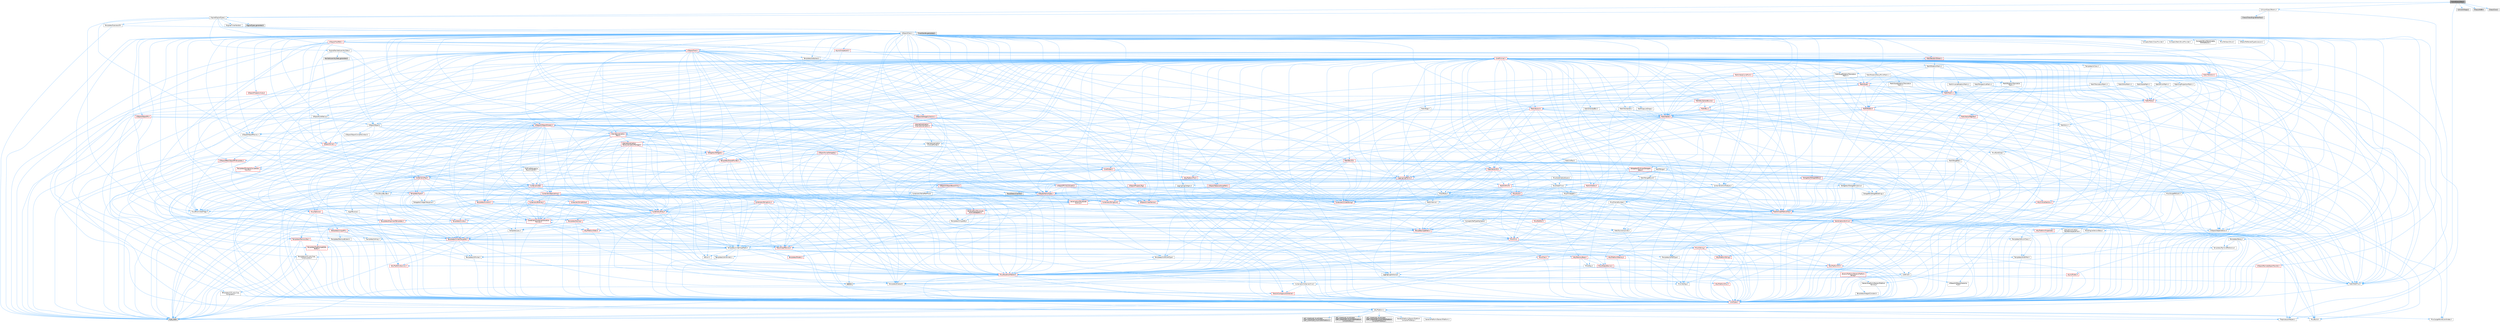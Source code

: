 digraph "SceneQueryData.h"
{
 // INTERACTIVE_SVG=YES
 // LATEX_PDF_SIZE
  bgcolor="transparent";
  edge [fontname=Helvetica,fontsize=10,labelfontname=Helvetica,labelfontsize=10];
  node [fontname=Helvetica,fontsize=10,shape=box,height=0.2,width=0.4];
  Node1 [id="Node000001",label="SceneQueryData.h",height=0.2,width=0.4,color="gray40", fillcolor="grey60", style="filled", fontcolor="black",tooltip=" "];
  Node1 -> Node2 [id="edge1_Node000001_Node000002",color="steelblue1",style="solid",tooltip=" "];
  Node2 [id="Node000002",label="Engine/EngineTypes.h",height=0.2,width=0.4,color="grey40", fillcolor="white", style="filled",URL="$df/dcf/EngineTypes_8h.html",tooltip=" "];
  Node2 -> Node3 [id="edge2_Node000002_Node000003",color="steelblue1",style="solid",tooltip=" "];
  Node3 [id="Node000003",label="Misc/EnumClassFlags.h",height=0.2,width=0.4,color="grey40", fillcolor="white", style="filled",URL="$d8/de7/EnumClassFlags_8h.html",tooltip=" "];
  Node2 -> Node4 [id="edge3_Node000002_Node000004",color="steelblue1",style="solid",tooltip=" "];
  Node4 [id="Node000004",label="UObject/ObjectMacros.h",height=0.2,width=0.4,color="grey40", fillcolor="white", style="filled",URL="$d8/d8d/ObjectMacros_8h.html",tooltip=" "];
  Node4 -> Node3 [id="edge4_Node000004_Node000003",color="steelblue1",style="solid",tooltip=" "];
  Node4 -> Node5 [id="edge5_Node000004_Node000005",color="steelblue1",style="solid",tooltip=" "];
  Node5 [id="Node000005",label="UObject/Script.h",height=0.2,width=0.4,color="red", fillcolor="#FFF0F0", style="filled",URL="$de/dc6/Script_8h.html",tooltip=" "];
  Node5 -> Node6 [id="edge6_Node000005_Node000006",color="steelblue1",style="solid",tooltip=" "];
  Node6 [id="Node000006",label="Delegates/Delegate.h",height=0.2,width=0.4,color="red", fillcolor="#FFF0F0", style="filled",URL="$d4/d80/Delegate_8h.html",tooltip=" "];
  Node6 -> Node7 [id="edge7_Node000006_Node000007",color="steelblue1",style="solid",tooltip=" "];
  Node7 [id="Node000007",label="CoreTypes.h",height=0.2,width=0.4,color="red", fillcolor="#FFF0F0", style="filled",URL="$dc/dec/CoreTypes_8h.html",tooltip=" "];
  Node7 -> Node8 [id="edge8_Node000007_Node000008",color="steelblue1",style="solid",tooltip=" "];
  Node8 [id="Node000008",label="HAL/Platform.h",height=0.2,width=0.4,color="grey40", fillcolor="white", style="filled",URL="$d9/dd0/Platform_8h.html",tooltip=" "];
  Node8 -> Node9 [id="edge9_Node000008_Node000009",color="steelblue1",style="solid",tooltip=" "];
  Node9 [id="Node000009",label="Misc/Build.h",height=0.2,width=0.4,color="grey40", fillcolor="white", style="filled",URL="$d3/dbb/Build_8h.html",tooltip=" "];
  Node8 -> Node10 [id="edge10_Node000008_Node000010",color="steelblue1",style="solid",tooltip=" "];
  Node10 [id="Node000010",label="Misc/LargeWorldCoordinates.h",height=0.2,width=0.4,color="grey40", fillcolor="white", style="filled",URL="$d2/dcb/LargeWorldCoordinates_8h.html",tooltip=" "];
  Node8 -> Node11 [id="edge11_Node000008_Node000011",color="steelblue1",style="solid",tooltip=" "];
  Node11 [id="Node000011",label="type_traits",height=0.2,width=0.4,color="grey60", fillcolor="#E0E0E0", style="filled",tooltip=" "];
  Node8 -> Node12 [id="edge12_Node000008_Node000012",color="steelblue1",style="solid",tooltip=" "];
  Node12 [id="Node000012",label="PreprocessorHelpers.h",height=0.2,width=0.4,color="grey40", fillcolor="white", style="filled",URL="$db/ddb/PreprocessorHelpers_8h.html",tooltip=" "];
  Node8 -> Node13 [id="edge13_Node000008_Node000013",color="steelblue1",style="solid",tooltip=" "];
  Node13 [id="Node000013",label="UBT_COMPILED_PLATFORM\l/UBT_COMPILED_PLATFORMPlatform\lCompilerPreSetup.h",height=0.2,width=0.4,color="grey60", fillcolor="#E0E0E0", style="filled",tooltip=" "];
  Node8 -> Node14 [id="edge14_Node000008_Node000014",color="steelblue1",style="solid",tooltip=" "];
  Node14 [id="Node000014",label="GenericPlatform/GenericPlatform\lCompilerPreSetup.h",height=0.2,width=0.4,color="grey40", fillcolor="white", style="filled",URL="$d9/dc8/GenericPlatformCompilerPreSetup_8h.html",tooltip=" "];
  Node8 -> Node15 [id="edge15_Node000008_Node000015",color="steelblue1",style="solid",tooltip=" "];
  Node15 [id="Node000015",label="GenericPlatform/GenericPlatform.h",height=0.2,width=0.4,color="grey40", fillcolor="white", style="filled",URL="$d6/d84/GenericPlatform_8h.html",tooltip=" "];
  Node8 -> Node16 [id="edge16_Node000008_Node000016",color="steelblue1",style="solid",tooltip=" "];
  Node16 [id="Node000016",label="UBT_COMPILED_PLATFORM\l/UBT_COMPILED_PLATFORMPlatform.h",height=0.2,width=0.4,color="grey60", fillcolor="#E0E0E0", style="filled",tooltip=" "];
  Node8 -> Node17 [id="edge17_Node000008_Node000017",color="steelblue1",style="solid",tooltip=" "];
  Node17 [id="Node000017",label="UBT_COMPILED_PLATFORM\l/UBT_COMPILED_PLATFORMPlatform\lCompilerSetup.h",height=0.2,width=0.4,color="grey60", fillcolor="#E0E0E0", style="filled",tooltip=" "];
  Node6 -> Node21 [id="edge18_Node000006_Node000021",color="steelblue1",style="solid",tooltip=" "];
  Node21 [id="Node000021",label="Misc/AssertionMacros.h",height=0.2,width=0.4,color="red", fillcolor="#FFF0F0", style="filled",URL="$d0/dfa/AssertionMacros_8h.html",tooltip=" "];
  Node21 -> Node7 [id="edge19_Node000021_Node000007",color="steelblue1",style="solid",tooltip=" "];
  Node21 -> Node8 [id="edge20_Node000021_Node000008",color="steelblue1",style="solid",tooltip=" "];
  Node21 -> Node22 [id="edge21_Node000021_Node000022",color="steelblue1",style="solid",tooltip=" "];
  Node22 [id="Node000022",label="HAL/PlatformMisc.h",height=0.2,width=0.4,color="red", fillcolor="#FFF0F0", style="filled",URL="$d0/df5/PlatformMisc_8h.html",tooltip=" "];
  Node22 -> Node7 [id="edge22_Node000022_Node000007",color="steelblue1",style="solid",tooltip=" "];
  Node21 -> Node12 [id="edge23_Node000021_Node000012",color="steelblue1",style="solid",tooltip=" "];
  Node21 -> Node57 [id="edge24_Node000021_Node000057",color="steelblue1",style="solid",tooltip=" "];
  Node57 [id="Node000057",label="Templates/EnableIf.h",height=0.2,width=0.4,color="grey40", fillcolor="white", style="filled",URL="$d7/d60/EnableIf_8h.html",tooltip=" "];
  Node57 -> Node7 [id="edge25_Node000057_Node000007",color="steelblue1",style="solid",tooltip=" "];
  Node21 -> Node63 [id="edge26_Node000021_Node000063",color="steelblue1",style="solid",tooltip=" "];
  Node63 [id="Node000063",label="Misc/VarArgs.h",height=0.2,width=0.4,color="grey40", fillcolor="white", style="filled",URL="$d5/d6f/VarArgs_8h.html",tooltip=" "];
  Node63 -> Node7 [id="edge27_Node000063_Node000007",color="steelblue1",style="solid",tooltip=" "];
  Node21 -> Node70 [id="edge28_Node000021_Node000070",color="steelblue1",style="solid",tooltip=" "];
  Node70 [id="Node000070",label="atomic",height=0.2,width=0.4,color="grey60", fillcolor="#E0E0E0", style="filled",tooltip=" "];
  Node6 -> Node71 [id="edge29_Node000006_Node000071",color="steelblue1",style="solid",tooltip=" "];
  Node71 [id="Node000071",label="UObject/NameTypes.h",height=0.2,width=0.4,color="red", fillcolor="#FFF0F0", style="filled",URL="$d6/d35/NameTypes_8h.html",tooltip=" "];
  Node71 -> Node7 [id="edge30_Node000071_Node000007",color="steelblue1",style="solid",tooltip=" "];
  Node71 -> Node21 [id="edge31_Node000071_Node000021",color="steelblue1",style="solid",tooltip=" "];
  Node71 -> Node72 [id="edge32_Node000071_Node000072",color="steelblue1",style="solid",tooltip=" "];
  Node72 [id="Node000072",label="HAL/UnrealMemory.h",height=0.2,width=0.4,color="red", fillcolor="#FFF0F0", style="filled",URL="$d9/d96/UnrealMemory_8h.html",tooltip=" "];
  Node72 -> Node7 [id="edge33_Node000072_Node000007",color="steelblue1",style="solid",tooltip=" "];
  Node72 -> Node76 [id="edge34_Node000072_Node000076",color="steelblue1",style="solid",tooltip=" "];
  Node76 [id="Node000076",label="HAL/MemoryBase.h",height=0.2,width=0.4,color="red", fillcolor="#FFF0F0", style="filled",URL="$d6/d9f/MemoryBase_8h.html",tooltip=" "];
  Node76 -> Node7 [id="edge35_Node000076_Node000007",color="steelblue1",style="solid",tooltip=" "];
  Node76 -> Node50 [id="edge36_Node000076_Node000050",color="steelblue1",style="solid",tooltip=" "];
  Node50 [id="Node000050",label="HAL/PlatformAtomics.h",height=0.2,width=0.4,color="red", fillcolor="#FFF0F0", style="filled",URL="$d3/d36/PlatformAtomics_8h.html",tooltip=" "];
  Node50 -> Node7 [id="edge37_Node000050_Node000007",color="steelblue1",style="solid",tooltip=" "];
  Node76 -> Node34 [id="edge38_Node000076_Node000034",color="steelblue1",style="solid",tooltip=" "];
  Node34 [id="Node000034",label="HAL/PlatformCrt.h",height=0.2,width=0.4,color="red", fillcolor="#FFF0F0", style="filled",URL="$d8/d75/PlatformCrt_8h.html",tooltip=" "];
  Node76 -> Node77 [id="edge39_Node000076_Node000077",color="steelblue1",style="solid",tooltip=" "];
  Node77 [id="Node000077",label="Misc/Exec.h",height=0.2,width=0.4,color="grey40", fillcolor="white", style="filled",URL="$de/ddb/Exec_8h.html",tooltip=" "];
  Node77 -> Node7 [id="edge40_Node000077_Node000007",color="steelblue1",style="solid",tooltip=" "];
  Node77 -> Node21 [id="edge41_Node000077_Node000021",color="steelblue1",style="solid",tooltip=" "];
  Node76 -> Node78 [id="edge42_Node000076_Node000078",color="steelblue1",style="solid",tooltip=" "];
  Node78 [id="Node000078",label="Misc/OutputDevice.h",height=0.2,width=0.4,color="red", fillcolor="#FFF0F0", style="filled",URL="$d7/d32/OutputDevice_8h.html",tooltip=" "];
  Node78 -> Node29 [id="edge43_Node000078_Node000029",color="steelblue1",style="solid",tooltip=" "];
  Node29 [id="Node000029",label="CoreFwd.h",height=0.2,width=0.4,color="grey40", fillcolor="white", style="filled",URL="$d1/d1e/CoreFwd_8h.html",tooltip=" "];
  Node29 -> Node7 [id="edge44_Node000029_Node000007",color="steelblue1",style="solid",tooltip=" "];
  Node29 -> Node30 [id="edge45_Node000029_Node000030",color="steelblue1",style="solid",tooltip=" "];
  Node30 [id="Node000030",label="Containers/ContainersFwd.h",height=0.2,width=0.4,color="grey40", fillcolor="white", style="filled",URL="$d4/d0a/ContainersFwd_8h.html",tooltip=" "];
  Node30 -> Node8 [id="edge46_Node000030_Node000008",color="steelblue1",style="solid",tooltip=" "];
  Node30 -> Node7 [id="edge47_Node000030_Node000007",color="steelblue1",style="solid",tooltip=" "];
  Node30 -> Node27 [id="edge48_Node000030_Node000027",color="steelblue1",style="solid",tooltip=" "];
  Node27 [id="Node000027",label="Traits/IsContiguousContainer.h",height=0.2,width=0.4,color="red", fillcolor="#FFF0F0", style="filled",URL="$d5/d3c/IsContiguousContainer_8h.html",tooltip=" "];
  Node27 -> Node7 [id="edge49_Node000027_Node000007",color="steelblue1",style="solid",tooltip=" "];
  Node29 -> Node31 [id="edge50_Node000029_Node000031",color="steelblue1",style="solid",tooltip=" "];
  Node31 [id="Node000031",label="Math/MathFwd.h",height=0.2,width=0.4,color="grey40", fillcolor="white", style="filled",URL="$d2/d10/MathFwd_8h.html",tooltip=" "];
  Node31 -> Node8 [id="edge51_Node000031_Node000008",color="steelblue1",style="solid",tooltip=" "];
  Node29 -> Node32 [id="edge52_Node000029_Node000032",color="steelblue1",style="solid",tooltip=" "];
  Node32 [id="Node000032",label="UObject/UObjectHierarchy\lFwd.h",height=0.2,width=0.4,color="grey40", fillcolor="white", style="filled",URL="$d3/d13/UObjectHierarchyFwd_8h.html",tooltip=" "];
  Node78 -> Node7 [id="edge53_Node000078_Node000007",color="steelblue1",style="solid",tooltip=" "];
  Node78 -> Node79 [id="edge54_Node000078_Node000079",color="steelblue1",style="solid",tooltip=" "];
  Node79 [id="Node000079",label="Logging/LogVerbosity.h",height=0.2,width=0.4,color="grey40", fillcolor="white", style="filled",URL="$d2/d8f/LogVerbosity_8h.html",tooltip=" "];
  Node79 -> Node7 [id="edge55_Node000079_Node000007",color="steelblue1",style="solid",tooltip=" "];
  Node78 -> Node63 [id="edge56_Node000078_Node000063",color="steelblue1",style="solid",tooltip=" "];
  Node72 -> Node89 [id="edge57_Node000072_Node000089",color="steelblue1",style="solid",tooltip=" "];
  Node89 [id="Node000089",label="HAL/PlatformMemory.h",height=0.2,width=0.4,color="red", fillcolor="#FFF0F0", style="filled",URL="$de/d68/PlatformMemory_8h.html",tooltip=" "];
  Node89 -> Node7 [id="edge58_Node000089_Node000007",color="steelblue1",style="solid",tooltip=" "];
  Node72 -> Node92 [id="edge59_Node000072_Node000092",color="steelblue1",style="solid",tooltip=" "];
  Node92 [id="Node000092",label="Templates/IsPointer.h",height=0.2,width=0.4,color="grey40", fillcolor="white", style="filled",URL="$d7/d05/IsPointer_8h.html",tooltip=" "];
  Node92 -> Node7 [id="edge60_Node000092_Node000007",color="steelblue1",style="solid",tooltip=" "];
  Node71 -> Node93 [id="edge61_Node000071_Node000093",color="steelblue1",style="solid",tooltip=" "];
  Node93 [id="Node000093",label="Templates/UnrealTypeTraits.h",height=0.2,width=0.4,color="grey40", fillcolor="white", style="filled",URL="$d2/d2d/UnrealTypeTraits_8h.html",tooltip=" "];
  Node93 -> Node7 [id="edge62_Node000093_Node000007",color="steelblue1",style="solid",tooltip=" "];
  Node93 -> Node92 [id="edge63_Node000093_Node000092",color="steelblue1",style="solid",tooltip=" "];
  Node93 -> Node21 [id="edge64_Node000093_Node000021",color="steelblue1",style="solid",tooltip=" "];
  Node93 -> Node85 [id="edge65_Node000093_Node000085",color="steelblue1",style="solid",tooltip=" "];
  Node85 [id="Node000085",label="Templates/AndOrNot.h",height=0.2,width=0.4,color="grey40", fillcolor="white", style="filled",URL="$db/d0a/AndOrNot_8h.html",tooltip=" "];
  Node85 -> Node7 [id="edge66_Node000085_Node000007",color="steelblue1",style="solid",tooltip=" "];
  Node93 -> Node57 [id="edge67_Node000093_Node000057",color="steelblue1",style="solid",tooltip=" "];
  Node93 -> Node94 [id="edge68_Node000093_Node000094",color="steelblue1",style="solid",tooltip=" "];
  Node94 [id="Node000094",label="Templates/IsArithmetic.h",height=0.2,width=0.4,color="grey40", fillcolor="white", style="filled",URL="$d2/d5d/IsArithmetic_8h.html",tooltip=" "];
  Node94 -> Node7 [id="edge69_Node000094_Node000007",color="steelblue1",style="solid",tooltip=" "];
  Node93 -> Node60 [id="edge70_Node000093_Node000060",color="steelblue1",style="solid",tooltip=" "];
  Node60 [id="Node000060",label="IsEnum.h",height=0.2,width=0.4,color="grey40", fillcolor="white", style="filled",URL="$d4/de5/IsEnum_8h.html",tooltip=" "];
  Node93 -> Node95 [id="edge71_Node000093_Node000095",color="steelblue1",style="solid",tooltip=" "];
  Node95 [id="Node000095",label="Templates/Models.h",height=0.2,width=0.4,color="red", fillcolor="#FFF0F0", style="filled",URL="$d3/d0c/Models_8h.html",tooltip=" "];
  Node93 -> Node96 [id="edge72_Node000093_Node000096",color="steelblue1",style="solid",tooltip=" "];
  Node96 [id="Node000096",label="Templates/IsPODType.h",height=0.2,width=0.4,color="grey40", fillcolor="white", style="filled",URL="$d7/db1/IsPODType_8h.html",tooltip=" "];
  Node96 -> Node7 [id="edge73_Node000096_Node000007",color="steelblue1",style="solid",tooltip=" "];
  Node93 -> Node97 [id="edge74_Node000093_Node000097",color="steelblue1",style="solid",tooltip=" "];
  Node97 [id="Node000097",label="Templates/IsUECoreType.h",height=0.2,width=0.4,color="grey40", fillcolor="white", style="filled",URL="$d1/db8/IsUECoreType_8h.html",tooltip=" "];
  Node97 -> Node7 [id="edge75_Node000097_Node000007",color="steelblue1",style="solid",tooltip=" "];
  Node97 -> Node11 [id="edge76_Node000097_Node000011",color="steelblue1",style="solid",tooltip=" "];
  Node93 -> Node86 [id="edge77_Node000093_Node000086",color="steelblue1",style="solid",tooltip=" "];
  Node86 [id="Node000086",label="Templates/IsTriviallyCopy\lConstructible.h",height=0.2,width=0.4,color="grey40", fillcolor="white", style="filled",URL="$d3/d78/IsTriviallyCopyConstructible_8h.html",tooltip=" "];
  Node86 -> Node7 [id="edge78_Node000086_Node000007",color="steelblue1",style="solid",tooltip=" "];
  Node86 -> Node11 [id="edge79_Node000086_Node000011",color="steelblue1",style="solid",tooltip=" "];
  Node71 -> Node98 [id="edge80_Node000071_Node000098",color="steelblue1",style="solid",tooltip=" "];
  Node98 [id="Node000098",label="Templates/UnrealTemplate.h",height=0.2,width=0.4,color="red", fillcolor="#FFF0F0", style="filled",URL="$d4/d24/UnrealTemplate_8h.html",tooltip=" "];
  Node98 -> Node7 [id="edge81_Node000098_Node000007",color="steelblue1",style="solid",tooltip=" "];
  Node98 -> Node92 [id="edge82_Node000098_Node000092",color="steelblue1",style="solid",tooltip=" "];
  Node98 -> Node72 [id="edge83_Node000098_Node000072",color="steelblue1",style="solid",tooltip=" "];
  Node98 -> Node93 [id="edge84_Node000098_Node000093",color="steelblue1",style="solid",tooltip=" "];
  Node98 -> Node101 [id="edge85_Node000098_Node000101",color="steelblue1",style="solid",tooltip=" "];
  Node101 [id="Node000101",label="Templates/RemoveReference.h",height=0.2,width=0.4,color="grey40", fillcolor="white", style="filled",URL="$da/dbe/RemoveReference_8h.html",tooltip=" "];
  Node101 -> Node7 [id="edge86_Node000101_Node000007",color="steelblue1",style="solid",tooltip=" "];
  Node98 -> Node102 [id="edge87_Node000098_Node000102",color="steelblue1",style="solid",tooltip=" "];
  Node102 [id="Node000102",label="Templates/TypeCompatible\lBytes.h",height=0.2,width=0.4,color="red", fillcolor="#FFF0F0", style="filled",URL="$df/d0a/TypeCompatibleBytes_8h.html",tooltip=" "];
  Node102 -> Node7 [id="edge88_Node000102_Node000007",color="steelblue1",style="solid",tooltip=" "];
  Node102 -> Node11 [id="edge89_Node000102_Node000011",color="steelblue1",style="solid",tooltip=" "];
  Node98 -> Node27 [id="edge90_Node000098_Node000027",color="steelblue1",style="solid",tooltip=" "];
  Node98 -> Node11 [id="edge91_Node000098_Node000011",color="steelblue1",style="solid",tooltip=" "];
  Node71 -> Node104 [id="edge92_Node000071_Node000104",color="steelblue1",style="solid",tooltip=" "];
  Node104 [id="Node000104",label="Containers/UnrealString.h",height=0.2,width=0.4,color="red", fillcolor="#FFF0F0", style="filled",URL="$d5/dba/UnrealString_8h.html",tooltip=" "];
  Node71 -> Node108 [id="edge93_Node000071_Node000108",color="steelblue1",style="solid",tooltip=" "];
  Node108 [id="Node000108",label="HAL/CriticalSection.h",height=0.2,width=0.4,color="red", fillcolor="#FFF0F0", style="filled",URL="$d6/d90/CriticalSection_8h.html",tooltip=" "];
  Node71 -> Node111 [id="edge94_Node000071_Node000111",color="steelblue1",style="solid",tooltip=" "];
  Node111 [id="Node000111",label="Containers/StringConv.h",height=0.2,width=0.4,color="red", fillcolor="#FFF0F0", style="filled",URL="$d3/ddf/StringConv_8h.html",tooltip=" "];
  Node111 -> Node7 [id="edge95_Node000111_Node000007",color="steelblue1",style="solid",tooltip=" "];
  Node111 -> Node21 [id="edge96_Node000111_Node000021",color="steelblue1",style="solid",tooltip=" "];
  Node111 -> Node112 [id="edge97_Node000111_Node000112",color="steelblue1",style="solid",tooltip=" "];
  Node112 [id="Node000112",label="Containers/ContainerAllocation\lPolicies.h",height=0.2,width=0.4,color="red", fillcolor="#FFF0F0", style="filled",URL="$d7/dff/ContainerAllocationPolicies_8h.html",tooltip=" "];
  Node112 -> Node7 [id="edge98_Node000112_Node000007",color="steelblue1",style="solid",tooltip=" "];
  Node112 -> Node112 [id="edge99_Node000112_Node000112",color="steelblue1",style="solid",tooltip=" "];
  Node112 -> Node114 [id="edge100_Node000112_Node000114",color="steelblue1",style="solid",tooltip=" "];
  Node114 [id="Node000114",label="HAL/PlatformMath.h",height=0.2,width=0.4,color="red", fillcolor="#FFF0F0", style="filled",URL="$dc/d53/PlatformMath_8h.html",tooltip=" "];
  Node114 -> Node7 [id="edge101_Node000114_Node000007",color="steelblue1",style="solid",tooltip=" "];
  Node112 -> Node72 [id="edge102_Node000112_Node000072",color="steelblue1",style="solid",tooltip=" "];
  Node112 -> Node44 [id="edge103_Node000112_Node000044",color="steelblue1",style="solid",tooltip=" "];
  Node44 [id="Node000044",label="Math/NumericLimits.h",height=0.2,width=0.4,color="grey40", fillcolor="white", style="filled",URL="$df/d1b/NumericLimits_8h.html",tooltip=" "];
  Node44 -> Node7 [id="edge104_Node000044_Node000007",color="steelblue1",style="solid",tooltip=" "];
  Node112 -> Node21 [id="edge105_Node000112_Node000021",color="steelblue1",style="solid",tooltip=" "];
  Node112 -> Node123 [id="edge106_Node000112_Node000123",color="steelblue1",style="solid",tooltip=" "];
  Node123 [id="Node000123",label="Templates/MemoryOps.h",height=0.2,width=0.4,color="red", fillcolor="#FFF0F0", style="filled",URL="$db/dea/MemoryOps_8h.html",tooltip=" "];
  Node123 -> Node7 [id="edge107_Node000123_Node000007",color="steelblue1",style="solid",tooltip=" "];
  Node123 -> Node72 [id="edge108_Node000123_Node000072",color="steelblue1",style="solid",tooltip=" "];
  Node123 -> Node87 [id="edge109_Node000123_Node000087",color="steelblue1",style="solid",tooltip=" "];
  Node87 [id="Node000087",label="Templates/IsTriviallyCopy\lAssignable.h",height=0.2,width=0.4,color="grey40", fillcolor="white", style="filled",URL="$d2/df2/IsTriviallyCopyAssignable_8h.html",tooltip=" "];
  Node87 -> Node7 [id="edge110_Node000087_Node000007",color="steelblue1",style="solid",tooltip=" "];
  Node87 -> Node11 [id="edge111_Node000087_Node000011",color="steelblue1",style="solid",tooltip=" "];
  Node123 -> Node86 [id="edge112_Node000123_Node000086",color="steelblue1",style="solid",tooltip=" "];
  Node123 -> Node93 [id="edge113_Node000123_Node000093",color="steelblue1",style="solid",tooltip=" "];
  Node123 -> Node11 [id="edge114_Node000123_Node000011",color="steelblue1",style="solid",tooltip=" "];
  Node112 -> Node102 [id="edge115_Node000112_Node000102",color="steelblue1",style="solid",tooltip=" "];
  Node112 -> Node11 [id="edge116_Node000112_Node000011",color="steelblue1",style="solid",tooltip=" "];
  Node111 -> Node124 [id="edge117_Node000111_Node000124",color="steelblue1",style="solid",tooltip=" "];
  Node124 [id="Node000124",label="Containers/Array.h",height=0.2,width=0.4,color="red", fillcolor="#FFF0F0", style="filled",URL="$df/dd0/Array_8h.html",tooltip=" "];
  Node124 -> Node7 [id="edge118_Node000124_Node000007",color="steelblue1",style="solid",tooltip=" "];
  Node124 -> Node21 [id="edge119_Node000124_Node000021",color="steelblue1",style="solid",tooltip=" "];
  Node124 -> Node72 [id="edge120_Node000124_Node000072",color="steelblue1",style="solid",tooltip=" "];
  Node124 -> Node93 [id="edge121_Node000124_Node000093",color="steelblue1",style="solid",tooltip=" "];
  Node124 -> Node98 [id="edge122_Node000124_Node000098",color="steelblue1",style="solid",tooltip=" "];
  Node124 -> Node112 [id="edge123_Node000124_Node000112",color="steelblue1",style="solid",tooltip=" "];
  Node124 -> Node131 [id="edge124_Node000124_Node000131",color="steelblue1",style="solid",tooltip=" "];
  Node131 [id="Node000131",label="Serialization/Archive.h",height=0.2,width=0.4,color="red", fillcolor="#FFF0F0", style="filled",URL="$d7/d3b/Archive_8h.html",tooltip=" "];
  Node131 -> Node29 [id="edge125_Node000131_Node000029",color="steelblue1",style="solid",tooltip=" "];
  Node131 -> Node7 [id="edge126_Node000131_Node000007",color="steelblue1",style="solid",tooltip=" "];
  Node131 -> Node132 [id="edge127_Node000131_Node000132",color="steelblue1",style="solid",tooltip=" "];
  Node132 [id="Node000132",label="HAL/PlatformProperties.h",height=0.2,width=0.4,color="red", fillcolor="#FFF0F0", style="filled",URL="$d9/db0/PlatformProperties_8h.html",tooltip=" "];
  Node132 -> Node7 [id="edge128_Node000132_Node000007",color="steelblue1",style="solid",tooltip=" "];
  Node131 -> Node135 [id="edge129_Node000131_Node000135",color="steelblue1",style="solid",tooltip=" "];
  Node135 [id="Node000135",label="Internationalization\l/TextNamespaceFwd.h",height=0.2,width=0.4,color="grey40", fillcolor="white", style="filled",URL="$d8/d97/TextNamespaceFwd_8h.html",tooltip=" "];
  Node135 -> Node7 [id="edge130_Node000135_Node000007",color="steelblue1",style="solid",tooltip=" "];
  Node131 -> Node31 [id="edge131_Node000131_Node000031",color="steelblue1",style="solid",tooltip=" "];
  Node131 -> Node21 [id="edge132_Node000131_Node000021",color="steelblue1",style="solid",tooltip=" "];
  Node131 -> Node9 [id="edge133_Node000131_Node000009",color="steelblue1",style="solid",tooltip=" "];
  Node131 -> Node136 [id="edge134_Node000131_Node000136",color="steelblue1",style="solid",tooltip=" "];
  Node136 [id="Node000136",label="Misc/EngineVersionBase.h",height=0.2,width=0.4,color="grey40", fillcolor="white", style="filled",URL="$d5/d2b/EngineVersionBase_8h.html",tooltip=" "];
  Node136 -> Node7 [id="edge135_Node000136_Node000007",color="steelblue1",style="solid",tooltip=" "];
  Node131 -> Node63 [id="edge136_Node000131_Node000063",color="steelblue1",style="solid",tooltip=" "];
  Node131 -> Node57 [id="edge137_Node000131_Node000057",color="steelblue1",style="solid",tooltip=" "];
  Node131 -> Node139 [id="edge138_Node000131_Node000139",color="steelblue1",style="solid",tooltip=" "];
  Node139 [id="Node000139",label="Templates/IsEnumClass.h",height=0.2,width=0.4,color="grey40", fillcolor="white", style="filled",URL="$d7/d15/IsEnumClass_8h.html",tooltip=" "];
  Node139 -> Node7 [id="edge139_Node000139_Node000007",color="steelblue1",style="solid",tooltip=" "];
  Node139 -> Node85 [id="edge140_Node000139_Node000085",color="steelblue1",style="solid",tooltip=" "];
  Node131 -> Node98 [id="edge141_Node000131_Node000098",color="steelblue1",style="solid",tooltip=" "];
  Node131 -> Node140 [id="edge142_Node000131_Node000140",color="steelblue1",style="solid",tooltip=" "];
  Node140 [id="Node000140",label="UObject/ObjectVersion.h",height=0.2,width=0.4,color="grey40", fillcolor="white", style="filled",URL="$da/d63/ObjectVersion_8h.html",tooltip=" "];
  Node140 -> Node7 [id="edge143_Node000140_Node000007",color="steelblue1",style="solid",tooltip=" "];
  Node124 -> Node168 [id="edge144_Node000124_Node000168",color="steelblue1",style="solid",tooltip=" "];
  Node168 [id="Node000168",label="Concepts/GetTypeHashable.h",height=0.2,width=0.4,color="grey40", fillcolor="white", style="filled",URL="$d3/da2/GetTypeHashable_8h.html",tooltip=" "];
  Node168 -> Node7 [id="edge145_Node000168_Node000007",color="steelblue1",style="solid",tooltip=" "];
  Node168 -> Node146 [id="edge146_Node000168_Node000146",color="steelblue1",style="solid",tooltip=" "];
  Node146 [id="Node000146",label="Templates/TypeHash.h",height=0.2,width=0.4,color="red", fillcolor="#FFF0F0", style="filled",URL="$d1/d62/TypeHash_8h.html",tooltip=" "];
  Node146 -> Node7 [id="edge147_Node000146_Node000007",color="steelblue1",style="solid",tooltip=" "];
  Node146 -> Node147 [id="edge148_Node000146_Node000147",color="steelblue1",style="solid",tooltip=" "];
  Node147 [id="Node000147",label="Misc/Crc.h",height=0.2,width=0.4,color="red", fillcolor="#FFF0F0", style="filled",URL="$d4/dd2/Crc_8h.html",tooltip=" "];
  Node147 -> Node7 [id="edge149_Node000147_Node000007",color="steelblue1",style="solid",tooltip=" "];
  Node147 -> Node74 [id="edge150_Node000147_Node000074",color="steelblue1",style="solid",tooltip=" "];
  Node74 [id="Node000074",label="HAL/PlatformString.h",height=0.2,width=0.4,color="red", fillcolor="#FFF0F0", style="filled",URL="$db/db5/PlatformString_8h.html",tooltip=" "];
  Node74 -> Node7 [id="edge151_Node000074_Node000007",color="steelblue1",style="solid",tooltip=" "];
  Node147 -> Node21 [id="edge152_Node000147_Node000021",color="steelblue1",style="solid",tooltip=" "];
  Node147 -> Node148 [id="edge153_Node000147_Node000148",color="steelblue1",style="solid",tooltip=" "];
  Node148 [id="Node000148",label="Misc/CString.h",height=0.2,width=0.4,color="red", fillcolor="#FFF0F0", style="filled",URL="$d2/d49/CString_8h.html",tooltip=" "];
  Node148 -> Node7 [id="edge154_Node000148_Node000007",color="steelblue1",style="solid",tooltip=" "];
  Node148 -> Node34 [id="edge155_Node000148_Node000034",color="steelblue1",style="solid",tooltip=" "];
  Node148 -> Node74 [id="edge156_Node000148_Node000074",color="steelblue1",style="solid",tooltip=" "];
  Node148 -> Node21 [id="edge157_Node000148_Node000021",color="steelblue1",style="solid",tooltip=" "];
  Node148 -> Node149 [id="edge158_Node000148_Node000149",color="steelblue1",style="solid",tooltip=" "];
  Node149 [id="Node000149",label="Misc/Char.h",height=0.2,width=0.4,color="red", fillcolor="#FFF0F0", style="filled",URL="$d0/d58/Char_8h.html",tooltip=" "];
  Node149 -> Node7 [id="edge159_Node000149_Node000007",color="steelblue1",style="solid",tooltip=" "];
  Node149 -> Node11 [id="edge160_Node000149_Node000011",color="steelblue1",style="solid",tooltip=" "];
  Node148 -> Node63 [id="edge161_Node000148_Node000063",color="steelblue1",style="solid",tooltip=" "];
  Node147 -> Node149 [id="edge162_Node000147_Node000149",color="steelblue1",style="solid",tooltip=" "];
  Node147 -> Node93 [id="edge163_Node000147_Node000093",color="steelblue1",style="solid",tooltip=" "];
  Node146 -> Node11 [id="edge164_Node000146_Node000011",color="steelblue1",style="solid",tooltip=" "];
  Node124 -> Node157 [id="edge165_Node000124_Node000157",color="steelblue1",style="solid",tooltip=" "];
  Node157 [id="Node000157",label="Templates/Invoke.h",height=0.2,width=0.4,color="red", fillcolor="#FFF0F0", style="filled",URL="$d7/deb/Invoke_8h.html",tooltip=" "];
  Node157 -> Node7 [id="edge166_Node000157_Node000007",color="steelblue1",style="solid",tooltip=" "];
  Node157 -> Node98 [id="edge167_Node000157_Node000098",color="steelblue1",style="solid",tooltip=" "];
  Node157 -> Node11 [id="edge168_Node000157_Node000011",color="steelblue1",style="solid",tooltip=" "];
  Node124 -> Node162 [id="edge169_Node000124_Node000162",color="steelblue1",style="solid",tooltip=" "];
  Node162 [id="Node000162",label="Templates/Less.h",height=0.2,width=0.4,color="grey40", fillcolor="white", style="filled",URL="$de/dc8/Less_8h.html",tooltip=" "];
  Node162 -> Node7 [id="edge170_Node000162_Node000007",color="steelblue1",style="solid",tooltip=" "];
  Node162 -> Node98 [id="edge171_Node000162_Node000098",color="steelblue1",style="solid",tooltip=" "];
  Node124 -> Node170 [id="edge172_Node000124_Node000170",color="steelblue1",style="solid",tooltip=" "];
  Node170 [id="Node000170",label="Templates/Sorting.h",height=0.2,width=0.4,color="red", fillcolor="#FFF0F0", style="filled",URL="$d3/d9e/Sorting_8h.html",tooltip=" "];
  Node170 -> Node7 [id="edge173_Node000170_Node000007",color="steelblue1",style="solid",tooltip=" "];
  Node170 -> Node114 [id="edge174_Node000170_Node000114",color="steelblue1",style="solid",tooltip=" "];
  Node170 -> Node162 [id="edge175_Node000170_Node000162",color="steelblue1",style="solid",tooltip=" "];
  Node124 -> Node174 [id="edge176_Node000124_Node000174",color="steelblue1",style="solid",tooltip=" "];
  Node174 [id="Node000174",label="Templates/AlignmentTemplates.h",height=0.2,width=0.4,color="red", fillcolor="#FFF0F0", style="filled",URL="$dd/d32/AlignmentTemplates_8h.html",tooltip=" "];
  Node174 -> Node7 [id="edge177_Node000174_Node000007",color="steelblue1",style="solid",tooltip=" "];
  Node174 -> Node92 [id="edge178_Node000174_Node000092",color="steelblue1",style="solid",tooltip=" "];
  Node124 -> Node11 [id="edge179_Node000124_Node000011",color="steelblue1",style="solid",tooltip=" "];
  Node111 -> Node148 [id="edge180_Node000111_Node000148",color="steelblue1",style="solid",tooltip=" "];
  Node111 -> Node175 [id="edge181_Node000111_Node000175",color="steelblue1",style="solid",tooltip=" "];
  Node175 [id="Node000175",label="Templates/IsArray.h",height=0.2,width=0.4,color="grey40", fillcolor="white", style="filled",URL="$d8/d8d/IsArray_8h.html",tooltip=" "];
  Node175 -> Node7 [id="edge182_Node000175_Node000007",color="steelblue1",style="solid",tooltip=" "];
  Node111 -> Node98 [id="edge183_Node000111_Node000098",color="steelblue1",style="solid",tooltip=" "];
  Node111 -> Node93 [id="edge184_Node000111_Node000093",color="steelblue1",style="solid",tooltip=" "];
  Node111 -> Node27 [id="edge185_Node000111_Node000027",color="steelblue1",style="solid",tooltip=" "];
  Node111 -> Node11 [id="edge186_Node000111_Node000011",color="steelblue1",style="solid",tooltip=" "];
  Node71 -> Node24 [id="edge187_Node000071_Node000024",color="steelblue1",style="solid",tooltip=" "];
  Node24 [id="Node000024",label="Containers/StringFwd.h",height=0.2,width=0.4,color="red", fillcolor="#FFF0F0", style="filled",URL="$df/d37/StringFwd_8h.html",tooltip=" "];
  Node24 -> Node7 [id="edge188_Node000024_Node000007",color="steelblue1",style="solid",tooltip=" "];
  Node24 -> Node27 [id="edge189_Node000024_Node000027",color="steelblue1",style="solid",tooltip=" "];
  Node71 -> Node176 [id="edge190_Node000071_Node000176",color="steelblue1",style="solid",tooltip=" "];
  Node176 [id="Node000176",label="UObject/UnrealNames.h",height=0.2,width=0.4,color="red", fillcolor="#FFF0F0", style="filled",URL="$d8/db1/UnrealNames_8h.html",tooltip=" "];
  Node176 -> Node7 [id="edge191_Node000176_Node000007",color="steelblue1",style="solid",tooltip=" "];
  Node6 -> Node184 [id="edge192_Node000006_Node000184",color="steelblue1",style="solid",tooltip=" "];
  Node184 [id="Node000184",label="Templates/SharedPointer.h",height=0.2,width=0.4,color="red", fillcolor="#FFF0F0", style="filled",URL="$d2/d17/SharedPointer_8h.html",tooltip=" "];
  Node184 -> Node7 [id="edge193_Node000184_Node000007",color="steelblue1",style="solid",tooltip=" "];
  Node184 -> Node185 [id="edge194_Node000184_Node000185",color="steelblue1",style="solid",tooltip=" "];
  Node185 [id="Node000185",label="Templates/PointerIsConvertible\lFromTo.h",height=0.2,width=0.4,color="red", fillcolor="#FFF0F0", style="filled",URL="$d6/d65/PointerIsConvertibleFromTo_8h.html",tooltip=" "];
  Node185 -> Node7 [id="edge195_Node000185_Node000007",color="steelblue1",style="solid",tooltip=" "];
  Node185 -> Node11 [id="edge196_Node000185_Node000011",color="steelblue1",style="solid",tooltip=" "];
  Node184 -> Node21 [id="edge197_Node000184_Node000021",color="steelblue1",style="solid",tooltip=" "];
  Node184 -> Node72 [id="edge198_Node000184_Node000072",color="steelblue1",style="solid",tooltip=" "];
  Node184 -> Node124 [id="edge199_Node000184_Node000124",color="steelblue1",style="solid",tooltip=" "];
  Node184 -> Node186 [id="edge200_Node000184_Node000186",color="steelblue1",style="solid",tooltip=" "];
  Node186 [id="Node000186",label="Containers/Map.h",height=0.2,width=0.4,color="red", fillcolor="#FFF0F0", style="filled",URL="$df/d79/Map_8h.html",tooltip=" "];
  Node186 -> Node7 [id="edge201_Node000186_Node000007",color="steelblue1",style="solid",tooltip=" "];
  Node186 -> Node187 [id="edge202_Node000186_Node000187",color="steelblue1",style="solid",tooltip=" "];
  Node187 [id="Node000187",label="Algo/Reverse.h",height=0.2,width=0.4,color="grey40", fillcolor="white", style="filled",URL="$d5/d93/Reverse_8h.html",tooltip=" "];
  Node187 -> Node7 [id="edge203_Node000187_Node000007",color="steelblue1",style="solid",tooltip=" "];
  Node187 -> Node98 [id="edge204_Node000187_Node000098",color="steelblue1",style="solid",tooltip=" "];
  Node186 -> Node188 [id="edge205_Node000186_Node000188",color="steelblue1",style="solid",tooltip=" "];
  Node188 [id="Node000188",label="Containers/Set.h",height=0.2,width=0.4,color="red", fillcolor="#FFF0F0", style="filled",URL="$d4/d45/Set_8h.html",tooltip=" "];
  Node188 -> Node112 [id="edge206_Node000188_Node000112",color="steelblue1",style="solid",tooltip=" "];
  Node188 -> Node190 [id="edge207_Node000188_Node000190",color="steelblue1",style="solid",tooltip=" "];
  Node190 [id="Node000190",label="Containers/SparseArray.h",height=0.2,width=0.4,color="red", fillcolor="#FFF0F0", style="filled",URL="$d5/dbf/SparseArray_8h.html",tooltip=" "];
  Node190 -> Node7 [id="edge208_Node000190_Node000007",color="steelblue1",style="solid",tooltip=" "];
  Node190 -> Node21 [id="edge209_Node000190_Node000021",color="steelblue1",style="solid",tooltip=" "];
  Node190 -> Node72 [id="edge210_Node000190_Node000072",color="steelblue1",style="solid",tooltip=" "];
  Node190 -> Node93 [id="edge211_Node000190_Node000093",color="steelblue1",style="solid",tooltip=" "];
  Node190 -> Node98 [id="edge212_Node000190_Node000098",color="steelblue1",style="solid",tooltip=" "];
  Node190 -> Node112 [id="edge213_Node000190_Node000112",color="steelblue1",style="solid",tooltip=" "];
  Node190 -> Node162 [id="edge214_Node000190_Node000162",color="steelblue1",style="solid",tooltip=" "];
  Node190 -> Node124 [id="edge215_Node000190_Node000124",color="steelblue1",style="solid",tooltip=" "];
  Node190 -> Node173 [id="edge216_Node000190_Node000173",color="steelblue1",style="solid",tooltip=" "];
  Node173 [id="Node000173",label="Math/UnrealMathUtility.h",height=0.2,width=0.4,color="red", fillcolor="#FFF0F0", style="filled",URL="$db/db8/UnrealMathUtility_8h.html",tooltip=" "];
  Node173 -> Node7 [id="edge217_Node000173_Node000007",color="steelblue1",style="solid",tooltip=" "];
  Node173 -> Node21 [id="edge218_Node000173_Node000021",color="steelblue1",style="solid",tooltip=" "];
  Node173 -> Node114 [id="edge219_Node000173_Node000114",color="steelblue1",style="solid",tooltip=" "];
  Node173 -> Node31 [id="edge220_Node000173_Node000031",color="steelblue1",style="solid",tooltip=" "];
  Node190 -> Node191 [id="edge221_Node000190_Node000191",color="steelblue1",style="solid",tooltip=" "];
  Node191 [id="Node000191",label="Containers/ScriptArray.h",height=0.2,width=0.4,color="red", fillcolor="#FFF0F0", style="filled",URL="$dc/daf/ScriptArray_8h.html",tooltip=" "];
  Node191 -> Node7 [id="edge222_Node000191_Node000007",color="steelblue1",style="solid",tooltip=" "];
  Node191 -> Node21 [id="edge223_Node000191_Node000021",color="steelblue1",style="solid",tooltip=" "];
  Node191 -> Node72 [id="edge224_Node000191_Node000072",color="steelblue1",style="solid",tooltip=" "];
  Node191 -> Node112 [id="edge225_Node000191_Node000112",color="steelblue1",style="solid",tooltip=" "];
  Node191 -> Node124 [id="edge226_Node000191_Node000124",color="steelblue1",style="solid",tooltip=" "];
  Node190 -> Node192 [id="edge227_Node000190_Node000192",color="steelblue1",style="solid",tooltip=" "];
  Node192 [id="Node000192",label="Containers/BitArray.h",height=0.2,width=0.4,color="red", fillcolor="#FFF0F0", style="filled",URL="$d1/de4/BitArray_8h.html",tooltip=" "];
  Node192 -> Node112 [id="edge228_Node000192_Node000112",color="steelblue1",style="solid",tooltip=" "];
  Node192 -> Node7 [id="edge229_Node000192_Node000007",color="steelblue1",style="solid",tooltip=" "];
  Node192 -> Node50 [id="edge230_Node000192_Node000050",color="steelblue1",style="solid",tooltip=" "];
  Node192 -> Node72 [id="edge231_Node000192_Node000072",color="steelblue1",style="solid",tooltip=" "];
  Node192 -> Node173 [id="edge232_Node000192_Node000173",color="steelblue1",style="solid",tooltip=" "];
  Node192 -> Node21 [id="edge233_Node000192_Node000021",color="steelblue1",style="solid",tooltip=" "];
  Node192 -> Node3 [id="edge234_Node000192_Node000003",color="steelblue1",style="solid",tooltip=" "];
  Node192 -> Node131 [id="edge235_Node000192_Node000131",color="steelblue1",style="solid",tooltip=" "];
  Node192 -> Node57 [id="edge236_Node000192_Node000057",color="steelblue1",style="solid",tooltip=" "];
  Node192 -> Node157 [id="edge237_Node000192_Node000157",color="steelblue1",style="solid",tooltip=" "];
  Node192 -> Node98 [id="edge238_Node000192_Node000098",color="steelblue1",style="solid",tooltip=" "];
  Node192 -> Node93 [id="edge239_Node000192_Node000093",color="steelblue1",style="solid",tooltip=" "];
  Node190 -> Node193 [id="edge240_Node000190_Node000193",color="steelblue1",style="solid",tooltip=" "];
  Node193 [id="Node000193",label="Serialization/Structured\lArchive.h",height=0.2,width=0.4,color="red", fillcolor="#FFF0F0", style="filled",URL="$d9/d1e/StructuredArchive_8h.html",tooltip=" "];
  Node193 -> Node124 [id="edge241_Node000193_Node000124",color="steelblue1",style="solid",tooltip=" "];
  Node193 -> Node112 [id="edge242_Node000193_Node000112",color="steelblue1",style="solid",tooltip=" "];
  Node193 -> Node7 [id="edge243_Node000193_Node000007",color="steelblue1",style="solid",tooltip=" "];
  Node193 -> Node9 [id="edge244_Node000193_Node000009",color="steelblue1",style="solid",tooltip=" "];
  Node193 -> Node131 [id="edge245_Node000193_Node000131",color="steelblue1",style="solid",tooltip=" "];
  Node193 -> Node197 [id="edge246_Node000193_Node000197",color="steelblue1",style="solid",tooltip=" "];
  Node197 [id="Node000197",label="Serialization/Structured\lArchiveAdapters.h",height=0.2,width=0.4,color="red", fillcolor="#FFF0F0", style="filled",URL="$d3/de1/StructuredArchiveAdapters_8h.html",tooltip=" "];
  Node197 -> Node7 [id="edge247_Node000197_Node000007",color="steelblue1",style="solid",tooltip=" "];
  Node197 -> Node95 [id="edge248_Node000197_Node000095",color="steelblue1",style="solid",tooltip=" "];
  Node197 -> Node204 [id="edge249_Node000197_Node000204",color="steelblue1",style="solid",tooltip=" "];
  Node204 [id="Node000204",label="Templates/UniqueObj.h",height=0.2,width=0.4,color="grey40", fillcolor="white", style="filled",URL="$da/d95/UniqueObj_8h.html",tooltip=" "];
  Node204 -> Node7 [id="edge250_Node000204_Node000007",color="steelblue1",style="solid",tooltip=" "];
  Node204 -> Node205 [id="edge251_Node000204_Node000205",color="steelblue1",style="solid",tooltip=" "];
  Node205 [id="Node000205",label="Templates/UniquePtr.h",height=0.2,width=0.4,color="red", fillcolor="#FFF0F0", style="filled",URL="$de/d1a/UniquePtr_8h.html",tooltip=" "];
  Node205 -> Node7 [id="edge252_Node000205_Node000007",color="steelblue1",style="solid",tooltip=" "];
  Node205 -> Node98 [id="edge253_Node000205_Node000098",color="steelblue1",style="solid",tooltip=" "];
  Node205 -> Node175 [id="edge254_Node000205_Node000175",color="steelblue1",style="solid",tooltip=" "];
  Node205 -> Node206 [id="edge255_Node000205_Node000206",color="steelblue1",style="solid",tooltip=" "];
  Node206 [id="Node000206",label="Templates/RemoveExtent.h",height=0.2,width=0.4,color="grey40", fillcolor="white", style="filled",URL="$dc/de9/RemoveExtent_8h.html",tooltip=" "];
  Node206 -> Node7 [id="edge256_Node000206_Node000007",color="steelblue1",style="solid",tooltip=" "];
  Node205 -> Node11 [id="edge257_Node000205_Node000011",color="steelblue1",style="solid",tooltip=" "];
  Node193 -> Node204 [id="edge258_Node000193_Node000204",color="steelblue1",style="solid",tooltip=" "];
  Node190 -> Node104 [id="edge259_Node000190_Node000104",color="steelblue1",style="solid",tooltip=" "];
  Node188 -> Node30 [id="edge260_Node000188_Node000030",color="steelblue1",style="solid",tooltip=" "];
  Node188 -> Node173 [id="edge261_Node000188_Node000173",color="steelblue1",style="solid",tooltip=" "];
  Node188 -> Node21 [id="edge262_Node000188_Node000021",color="steelblue1",style="solid",tooltip=" "];
  Node188 -> Node208 [id="edge263_Node000188_Node000208",color="steelblue1",style="solid",tooltip=" "];
  Node208 [id="Node000208",label="Misc/StructBuilder.h",height=0.2,width=0.4,color="grey40", fillcolor="white", style="filled",URL="$d9/db3/StructBuilder_8h.html",tooltip=" "];
  Node208 -> Node7 [id="edge264_Node000208_Node000007",color="steelblue1",style="solid",tooltip=" "];
  Node208 -> Node173 [id="edge265_Node000208_Node000173",color="steelblue1",style="solid",tooltip=" "];
  Node208 -> Node174 [id="edge266_Node000208_Node000174",color="steelblue1",style="solid",tooltip=" "];
  Node188 -> Node193 [id="edge267_Node000188_Node000193",color="steelblue1",style="solid",tooltip=" "];
  Node188 -> Node209 [id="edge268_Node000188_Node000209",color="steelblue1",style="solid",tooltip=" "];
  Node209 [id="Node000209",label="Templates/Function.h",height=0.2,width=0.4,color="red", fillcolor="#FFF0F0", style="filled",URL="$df/df5/Function_8h.html",tooltip=" "];
  Node209 -> Node7 [id="edge269_Node000209_Node000007",color="steelblue1",style="solid",tooltip=" "];
  Node209 -> Node21 [id="edge270_Node000209_Node000021",color="steelblue1",style="solid",tooltip=" "];
  Node209 -> Node72 [id="edge271_Node000209_Node000072",color="steelblue1",style="solid",tooltip=" "];
  Node209 -> Node93 [id="edge272_Node000209_Node000093",color="steelblue1",style="solid",tooltip=" "];
  Node209 -> Node157 [id="edge273_Node000209_Node000157",color="steelblue1",style="solid",tooltip=" "];
  Node209 -> Node98 [id="edge274_Node000209_Node000098",color="steelblue1",style="solid",tooltip=" "];
  Node209 -> Node173 [id="edge275_Node000209_Node000173",color="steelblue1",style="solid",tooltip=" "];
  Node209 -> Node11 [id="edge276_Node000209_Node000011",color="steelblue1",style="solid",tooltip=" "];
  Node188 -> Node170 [id="edge277_Node000188_Node000170",color="steelblue1",style="solid",tooltip=" "];
  Node188 -> Node146 [id="edge278_Node000188_Node000146",color="steelblue1",style="solid",tooltip=" "];
  Node188 -> Node98 [id="edge279_Node000188_Node000098",color="steelblue1",style="solid",tooltip=" "];
  Node188 -> Node11 [id="edge280_Node000188_Node000011",color="steelblue1",style="solid",tooltip=" "];
  Node186 -> Node104 [id="edge281_Node000186_Node000104",color="steelblue1",style="solid",tooltip=" "];
  Node186 -> Node21 [id="edge282_Node000186_Node000021",color="steelblue1",style="solid",tooltip=" "];
  Node186 -> Node208 [id="edge283_Node000186_Node000208",color="steelblue1",style="solid",tooltip=" "];
  Node186 -> Node209 [id="edge284_Node000186_Node000209",color="steelblue1",style="solid",tooltip=" "];
  Node186 -> Node170 [id="edge285_Node000186_Node000170",color="steelblue1",style="solid",tooltip=" "];
  Node186 -> Node212 [id="edge286_Node000186_Node000212",color="steelblue1",style="solid",tooltip=" "];
  Node212 [id="Node000212",label="Templates/Tuple.h",height=0.2,width=0.4,color="red", fillcolor="#FFF0F0", style="filled",URL="$d2/d4f/Tuple_8h.html",tooltip=" "];
  Node212 -> Node7 [id="edge287_Node000212_Node000007",color="steelblue1",style="solid",tooltip=" "];
  Node212 -> Node98 [id="edge288_Node000212_Node000098",color="steelblue1",style="solid",tooltip=" "];
  Node212 -> Node213 [id="edge289_Node000212_Node000213",color="steelblue1",style="solid",tooltip=" "];
  Node213 [id="Node000213",label="Delegates/IntegerSequence.h",height=0.2,width=0.4,color="grey40", fillcolor="white", style="filled",URL="$d2/dcc/IntegerSequence_8h.html",tooltip=" "];
  Node213 -> Node7 [id="edge290_Node000213_Node000007",color="steelblue1",style="solid",tooltip=" "];
  Node212 -> Node157 [id="edge291_Node000212_Node000157",color="steelblue1",style="solid",tooltip=" "];
  Node212 -> Node193 [id="edge292_Node000212_Node000193",color="steelblue1",style="solid",tooltip=" "];
  Node212 -> Node146 [id="edge293_Node000212_Node000146",color="steelblue1",style="solid",tooltip=" "];
  Node212 -> Node11 [id="edge294_Node000212_Node000011",color="steelblue1",style="solid",tooltip=" "];
  Node186 -> Node98 [id="edge295_Node000186_Node000098",color="steelblue1",style="solid",tooltip=" "];
  Node186 -> Node93 [id="edge296_Node000186_Node000093",color="steelblue1",style="solid",tooltip=" "];
  Node186 -> Node11 [id="edge297_Node000186_Node000011",color="steelblue1",style="solid",tooltip=" "];
  Node184 -> Node215 [id="edge298_Node000184_Node000215",color="steelblue1",style="solid",tooltip=" "];
  Node215 [id="Node000215",label="CoreGlobals.h",height=0.2,width=0.4,color="red", fillcolor="#FFF0F0", style="filled",URL="$d5/d8c/CoreGlobals_8h.html",tooltip=" "];
  Node215 -> Node104 [id="edge299_Node000215_Node000104",color="steelblue1",style="solid",tooltip=" "];
  Node215 -> Node7 [id="edge300_Node000215_Node000007",color="steelblue1",style="solid",tooltip=" "];
  Node215 -> Node216 [id="edge301_Node000215_Node000216",color="steelblue1",style="solid",tooltip=" "];
  Node216 [id="Node000216",label="HAL/PlatformTLS.h",height=0.2,width=0.4,color="red", fillcolor="#FFF0F0", style="filled",URL="$d0/def/PlatformTLS_8h.html",tooltip=" "];
  Node216 -> Node7 [id="edge302_Node000216_Node000007",color="steelblue1",style="solid",tooltip=" "];
  Node215 -> Node219 [id="edge303_Node000215_Node000219",color="steelblue1",style="solid",tooltip=" "];
  Node219 [id="Node000219",label="Logging/LogMacros.h",height=0.2,width=0.4,color="red", fillcolor="#FFF0F0", style="filled",URL="$d0/d16/LogMacros_8h.html",tooltip=" "];
  Node219 -> Node104 [id="edge304_Node000219_Node000104",color="steelblue1",style="solid",tooltip=" "];
  Node219 -> Node7 [id="edge305_Node000219_Node000007",color="steelblue1",style="solid",tooltip=" "];
  Node219 -> Node12 [id="edge306_Node000219_Node000012",color="steelblue1",style="solid",tooltip=" "];
  Node219 -> Node220 [id="edge307_Node000219_Node000220",color="steelblue1",style="solid",tooltip=" "];
  Node220 [id="Node000220",label="Logging/LogCategory.h",height=0.2,width=0.4,color="grey40", fillcolor="white", style="filled",URL="$d9/d36/LogCategory_8h.html",tooltip=" "];
  Node220 -> Node7 [id="edge308_Node000220_Node000007",color="steelblue1",style="solid",tooltip=" "];
  Node220 -> Node79 [id="edge309_Node000220_Node000079",color="steelblue1",style="solid",tooltip=" "];
  Node220 -> Node71 [id="edge310_Node000220_Node000071",color="steelblue1",style="solid",tooltip=" "];
  Node219 -> Node79 [id="edge311_Node000219_Node000079",color="steelblue1",style="solid",tooltip=" "];
  Node219 -> Node21 [id="edge312_Node000219_Node000021",color="steelblue1",style="solid",tooltip=" "];
  Node219 -> Node9 [id="edge313_Node000219_Node000009",color="steelblue1",style="solid",tooltip=" "];
  Node219 -> Node63 [id="edge314_Node000219_Node000063",color="steelblue1",style="solid",tooltip=" "];
  Node219 -> Node57 [id="edge315_Node000219_Node000057",color="steelblue1",style="solid",tooltip=" "];
  Node219 -> Node11 [id="edge316_Node000219_Node000011",color="steelblue1",style="solid",tooltip=" "];
  Node215 -> Node9 [id="edge317_Node000215_Node000009",color="steelblue1",style="solid",tooltip=" "];
  Node215 -> Node3 [id="edge318_Node000215_Node000003",color="steelblue1",style="solid",tooltip=" "];
  Node215 -> Node78 [id="edge319_Node000215_Node000078",color="steelblue1",style="solid",tooltip=" "];
  Node215 -> Node71 [id="edge320_Node000215_Node000071",color="steelblue1",style="solid",tooltip=" "];
  Node215 -> Node70 [id="edge321_Node000215_Node000070",color="steelblue1",style="solid",tooltip=" "];
  Node6 -> Node227 [id="edge322_Node000006_Node000227",color="steelblue1",style="solid",tooltip=" "];
  Node227 [id="Node000227",label="UObject/WeakObjectPtrTemplates.h",height=0.2,width=0.4,color="red", fillcolor="#FFF0F0", style="filled",URL="$d8/d3b/WeakObjectPtrTemplates_8h.html",tooltip=" "];
  Node227 -> Node7 [id="edge323_Node000227_Node000007",color="steelblue1",style="solid",tooltip=" "];
  Node227 -> Node186 [id="edge324_Node000227_Node000186",color="steelblue1",style="solid",tooltip=" "];
  Node227 -> Node11 [id="edge325_Node000227_Node000011",color="steelblue1",style="solid",tooltip=" "];
  Node6 -> Node230 [id="edge326_Node000006_Node000230",color="steelblue1",style="solid",tooltip=" "];
  Node230 [id="Node000230",label="Delegates/MulticastDelegate\lBase.h",height=0.2,width=0.4,color="red", fillcolor="#FFF0F0", style="filled",URL="$db/d16/MulticastDelegateBase_8h.html",tooltip=" "];
  Node230 -> Node7 [id="edge327_Node000230_Node000007",color="steelblue1",style="solid",tooltip=" "];
  Node230 -> Node112 [id="edge328_Node000230_Node000112",color="steelblue1",style="solid",tooltip=" "];
  Node230 -> Node124 [id="edge329_Node000230_Node000124",color="steelblue1",style="solid",tooltip=" "];
  Node230 -> Node173 [id="edge330_Node000230_Node000173",color="steelblue1",style="solid",tooltip=" "];
  Node230 -> Node231 [id="edge331_Node000230_Node000231",color="steelblue1",style="solid",tooltip=" "];
  Node231 [id="Node000231",label="Delegates/IDelegateInstance.h",height=0.2,width=0.4,color="grey40", fillcolor="white", style="filled",URL="$d2/d10/IDelegateInstance_8h.html",tooltip=" "];
  Node231 -> Node7 [id="edge332_Node000231_Node000007",color="steelblue1",style="solid",tooltip=" "];
  Node231 -> Node146 [id="edge333_Node000231_Node000146",color="steelblue1",style="solid",tooltip=" "];
  Node231 -> Node71 [id="edge334_Node000231_Node000071",color="steelblue1",style="solid",tooltip=" "];
  Node231 -> Node232 [id="edge335_Node000231_Node000232",color="steelblue1",style="solid",tooltip=" "];
  Node232 [id="Node000232",label="Delegates/DelegateSettings.h",height=0.2,width=0.4,color="grey40", fillcolor="white", style="filled",URL="$d0/d97/DelegateSettings_8h.html",tooltip=" "];
  Node232 -> Node7 [id="edge336_Node000232_Node000007",color="steelblue1",style="solid",tooltip=" "];
  Node230 -> Node233 [id="edge337_Node000230_Node000233",color="steelblue1",style="solid",tooltip=" "];
  Node233 [id="Node000233",label="Delegates/DelegateBase.h",height=0.2,width=0.4,color="red", fillcolor="#FFF0F0", style="filled",URL="$da/d67/DelegateBase_8h.html",tooltip=" "];
  Node233 -> Node7 [id="edge338_Node000233_Node000007",color="steelblue1",style="solid",tooltip=" "];
  Node233 -> Node112 [id="edge339_Node000233_Node000112",color="steelblue1",style="solid",tooltip=" "];
  Node233 -> Node173 [id="edge340_Node000233_Node000173",color="steelblue1",style="solid",tooltip=" "];
  Node233 -> Node71 [id="edge341_Node000233_Node000071",color="steelblue1",style="solid",tooltip=" "];
  Node233 -> Node232 [id="edge342_Node000233_Node000232",color="steelblue1",style="solid",tooltip=" "];
  Node233 -> Node231 [id="edge343_Node000233_Node000231",color="steelblue1",style="solid",tooltip=" "];
  Node6 -> Node213 [id="edge344_Node000006_Node000213",color="steelblue1",style="solid",tooltip=" "];
  Node5 -> Node3 [id="edge345_Node000005_Node000003",color="steelblue1",style="solid",tooltip=" "];
  Node2 -> Node277 [id="edge346_Node000002_Node000277",color="steelblue1",style="solid",tooltip=" "];
  Node277 [id="Node000277",label="UObject/Object.h",height=0.2,width=0.4,color="grey40", fillcolor="white", style="filled",URL="$db/dbf/Object_8h.html",tooltip=" "];
  Node277 -> Node5 [id="edge347_Node000277_Node000005",color="steelblue1",style="solid",tooltip=" "];
  Node277 -> Node4 [id="edge348_Node000277_Node000004",color="steelblue1",style="solid",tooltip=" "];
  Node277 -> Node278 [id="edge349_Node000277_Node000278",color="steelblue1",style="solid",tooltip=" "];
  Node278 [id="Node000278",label="UObject/UObjectBaseUtility.h",height=0.2,width=0.4,color="red", fillcolor="#FFF0F0", style="filled",URL="$d2/df9/UObjectBaseUtility_8h.html",tooltip=" "];
  Node278 -> Node24 [id="edge350_Node000278_Node000024",color="steelblue1",style="solid",tooltip=" "];
  Node278 -> Node104 [id="edge351_Node000278_Node000104",color="steelblue1",style="solid",tooltip=" "];
  Node278 -> Node279 [id="edge352_Node000278_Node000279",color="steelblue1",style="solid",tooltip=" "];
  Node279 [id="Node000279",label="Containers/VersePathFwd.h",height=0.2,width=0.4,color="grey40", fillcolor="white", style="filled",URL="$d0/d99/VersePathFwd_8h.html",tooltip=" "];
  Node279 -> Node7 [id="edge353_Node000279_Node000007",color="steelblue1",style="solid",tooltip=" "];
  Node279 -> Node24 [id="edge354_Node000279_Node000024",color="steelblue1",style="solid",tooltip=" "];
  Node278 -> Node114 [id="edge355_Node000278_Node000114",color="steelblue1",style="solid",tooltip=" "];
  Node278 -> Node21 [id="edge356_Node000278_Node000021",color="steelblue1",style="solid",tooltip=" "];
  Node278 -> Node3 [id="edge357_Node000278_Node000003",color="steelblue1",style="solid",tooltip=" "];
  Node278 -> Node54 [id="edge358_Node000278_Node000054",color="steelblue1",style="solid",tooltip=" "];
  Node54 [id="Node000054",label="Trace/Detail/Channel.h",height=0.2,width=0.4,color="grey60", fillcolor="#E0E0E0", style="filled",tooltip=" "];
  Node278 -> Node71 [id="edge359_Node000278_Node000071",color="steelblue1",style="solid",tooltip=" "];
  Node278 -> Node140 [id="edge360_Node000278_Node000140",color="steelblue1",style="solid",tooltip=" "];
  Node277 -> Node317 [id="edge361_Node000277_Node000317",color="steelblue1",style="solid",tooltip=" "];
  Node317 [id="Node000317",label="UObject/ObjectCompileContext.h",height=0.2,width=0.4,color="grey40", fillcolor="white", style="filled",URL="$d6/de9/ObjectCompileContext_8h.html",tooltip=" "];
  Node277 -> Node318 [id="edge362_Node000277_Node000318",color="steelblue1",style="solid",tooltip=" "];
  Node318 [id="Node000318",label="ProfilingDebugging\l/ResourceSize.h",height=0.2,width=0.4,color="grey40", fillcolor="white", style="filled",URL="$dd/d71/ResourceSize_8h.html",tooltip=" "];
  Node318 -> Node186 [id="edge363_Node000318_Node000186",color="steelblue1",style="solid",tooltip=" "];
  Node318 -> Node190 [id="edge364_Node000318_Node000190",color="steelblue1",style="solid",tooltip=" "];
  Node318 -> Node7 [id="edge365_Node000318_Node000007",color="steelblue1",style="solid",tooltip=" "];
  Node318 -> Node21 [id="edge366_Node000318_Node000021",color="steelblue1",style="solid",tooltip=" "];
  Node318 -> Node71 [id="edge367_Node000318_Node000071",color="steelblue1",style="solid",tooltip=" "];
  Node277 -> Node311 [id="edge368_Node000277_Node000311",color="steelblue1",style="solid",tooltip=" "];
  Node311 [id="Node000311",label="UObject/PrimaryAssetId.h",height=0.2,width=0.4,color="red", fillcolor="#FFF0F0", style="filled",URL="$dc/d5c/PrimaryAssetId_8h.html",tooltip=" "];
  Node311 -> Node24 [id="edge369_Node000311_Node000024",color="steelblue1",style="solid",tooltip=" "];
  Node311 -> Node104 [id="edge370_Node000311_Node000104",color="steelblue1",style="solid",tooltip=" "];
  Node311 -> Node8 [id="edge371_Node000311_Node000008",color="steelblue1",style="solid",tooltip=" "];
  Node311 -> Node131 [id="edge372_Node000311_Node000131",color="steelblue1",style="solid",tooltip=" "];
  Node311 -> Node193 [id="edge373_Node000311_Node000193",color="steelblue1",style="solid",tooltip=" "];
  Node311 -> Node146 [id="edge374_Node000311_Node000146",color="steelblue1",style="solid",tooltip=" "];
  Node311 -> Node71 [id="edge375_Node000311_Node000071",color="steelblue1",style="solid",tooltip=" "];
  Node311 -> Node176 [id="edge376_Node000311_Node000176",color="steelblue1",style="solid",tooltip=" "];
  Node277 -> Node279 [id="edge377_Node000277_Node000279",color="steelblue1",style="solid",tooltip=" "];
  Node2 -> Node319 [id="edge378_Node000002_Node000319",color="steelblue1",style="solid",tooltip=" "];
  Node319 [id="Node000319",label="UObject/Class.h",height=0.2,width=0.4,color="grey40", fillcolor="white", style="filled",URL="$d4/d05/Class_8h.html",tooltip=" "];
  Node319 -> Node168 [id="edge379_Node000319_Node000168",color="steelblue1",style="solid",tooltip=" "];
  Node319 -> Node143 [id="edge380_Node000319_Node000143",color="steelblue1",style="solid",tooltip=" "];
  Node143 [id="Node000143",label="Concepts/StaticClassProvider.h",height=0.2,width=0.4,color="grey40", fillcolor="white", style="filled",URL="$dd/d83/StaticClassProvider_8h.html",tooltip=" "];
  Node319 -> Node144 [id="edge381_Node000319_Node000144",color="steelblue1",style="solid",tooltip=" "];
  Node144 [id="Node000144",label="Concepts/StaticStructProvider.h",height=0.2,width=0.4,color="grey40", fillcolor="white", style="filled",URL="$d5/d77/StaticStructProvider_8h.html",tooltip=" "];
  Node319 -> Node320 [id="edge382_Node000319_Node000320",color="steelblue1",style="solid",tooltip=" "];
  Node320 [id="Node000320",label="Concepts/StructSerializable\lWithDefaults.h",height=0.2,width=0.4,color="grey40", fillcolor="white", style="filled",URL="$d5/ddc/StructSerializableWithDefaults_8h.html",tooltip=" "];
  Node319 -> Node124 [id="edge383_Node000319_Node000124",color="steelblue1",style="solid",tooltip=" "];
  Node319 -> Node145 [id="edge384_Node000319_Node000145",color="steelblue1",style="solid",tooltip=" "];
  Node145 [id="Node000145",label="Containers/EnumAsByte.h",height=0.2,width=0.4,color="grey40", fillcolor="white", style="filled",URL="$d6/d9a/EnumAsByte_8h.html",tooltip=" "];
  Node145 -> Node7 [id="edge385_Node000145_Node000007",color="steelblue1",style="solid",tooltip=" "];
  Node145 -> Node96 [id="edge386_Node000145_Node000096",color="steelblue1",style="solid",tooltip=" "];
  Node145 -> Node146 [id="edge387_Node000145_Node000146",color="steelblue1",style="solid",tooltip=" "];
  Node319 -> Node186 [id="edge388_Node000319_Node000186",color="steelblue1",style="solid",tooltip=" "];
  Node319 -> Node188 [id="edge389_Node000319_Node000188",color="steelblue1",style="solid",tooltip=" "];
  Node319 -> Node24 [id="edge390_Node000319_Node000024",color="steelblue1",style="solid",tooltip=" "];
  Node319 -> Node104 [id="edge391_Node000319_Node000104",color="steelblue1",style="solid",tooltip=" "];
  Node319 -> Node7 [id="edge392_Node000319_Node000007",color="steelblue1",style="solid",tooltip=" "];
  Node319 -> Node321 [id="edge393_Node000319_Node000321",color="steelblue1",style="solid",tooltip=" "];
  Node321 [id="Node000321",label="Async/Mutex.h",height=0.2,width=0.4,color="red", fillcolor="#FFF0F0", style="filled",URL="$de/db1/Mutex_8h.html",tooltip=" "];
  Node321 -> Node7 [id="edge394_Node000321_Node000007",color="steelblue1",style="solid",tooltip=" "];
  Node321 -> Node70 [id="edge395_Node000321_Node000070",color="steelblue1",style="solid",tooltip=" "];
  Node319 -> Node323 [id="edge396_Node000319_Node000323",color="steelblue1",style="solid",tooltip=" "];
  Node323 [id="Node000323",label="Async/UniqueLock.h",height=0.2,width=0.4,color="red", fillcolor="#FFF0F0", style="filled",URL="$da/dc6/UniqueLock_8h.html",tooltip=" "];
  Node323 -> Node21 [id="edge397_Node000323_Node000021",color="steelblue1",style="solid",tooltip=" "];
  Node319 -> Node108 [id="edge398_Node000319_Node000108",color="steelblue1",style="solid",tooltip=" "];
  Node319 -> Node34 [id="edge399_Node000319_Node000034",color="steelblue1",style="solid",tooltip=" "];
  Node319 -> Node72 [id="edge400_Node000319_Node000072",color="steelblue1",style="solid",tooltip=" "];
  Node319 -> Node285 [id="edge401_Node000319_Node000285",color="steelblue1",style="solid",tooltip=" "];
  Node285 [id="Node000285",label="Internationalization\l/Text.h",height=0.2,width=0.4,color="red", fillcolor="#FFF0F0", style="filled",URL="$d6/d35/Text_8h.html",tooltip=" "];
  Node285 -> Node7 [id="edge402_Node000285_Node000007",color="steelblue1",style="solid",tooltip=" "];
  Node285 -> Node50 [id="edge403_Node000285_Node000050",color="steelblue1",style="solid",tooltip=" "];
  Node285 -> Node21 [id="edge404_Node000285_Node000021",color="steelblue1",style="solid",tooltip=" "];
  Node285 -> Node3 [id="edge405_Node000285_Node000003",color="steelblue1",style="solid",tooltip=" "];
  Node285 -> Node93 [id="edge406_Node000285_Node000093",color="steelblue1",style="solid",tooltip=" "];
  Node285 -> Node124 [id="edge407_Node000285_Node000124",color="steelblue1",style="solid",tooltip=" "];
  Node285 -> Node104 [id="edge408_Node000285_Node000104",color="steelblue1",style="solid",tooltip=" "];
  Node285 -> Node145 [id="edge409_Node000285_Node000145",color="steelblue1",style="solid",tooltip=" "];
  Node285 -> Node184 [id="edge410_Node000285_Node000184",color="steelblue1",style="solid",tooltip=" "];
  Node285 -> Node289 [id="edge411_Node000285_Node000289",color="steelblue1",style="solid",tooltip=" "];
  Node289 [id="Node000289",label="Internationalization\l/CulturePointer.h",height=0.2,width=0.4,color="grey40", fillcolor="white", style="filled",URL="$d6/dbe/CulturePointer_8h.html",tooltip=" "];
  Node289 -> Node7 [id="edge412_Node000289_Node000007",color="steelblue1",style="solid",tooltip=" "];
  Node289 -> Node184 [id="edge413_Node000289_Node000184",color="steelblue1",style="solid",tooltip=" "];
  Node285 -> Node291 [id="edge414_Node000285_Node000291",color="steelblue1",style="solid",tooltip=" "];
  Node291 [id="Node000291",label="Internationalization\l/TextLocalizationManager.h",height=0.2,width=0.4,color="red", fillcolor="#FFF0F0", style="filled",URL="$d5/d2e/TextLocalizationManager_8h.html",tooltip=" "];
  Node291 -> Node124 [id="edge415_Node000291_Node000124",color="steelblue1",style="solid",tooltip=" "];
  Node291 -> Node112 [id="edge416_Node000291_Node000112",color="steelblue1",style="solid",tooltip=" "];
  Node291 -> Node186 [id="edge417_Node000291_Node000186",color="steelblue1",style="solid",tooltip=" "];
  Node291 -> Node188 [id="edge418_Node000291_Node000188",color="steelblue1",style="solid",tooltip=" "];
  Node291 -> Node104 [id="edge419_Node000291_Node000104",color="steelblue1",style="solid",tooltip=" "];
  Node291 -> Node7 [id="edge420_Node000291_Node000007",color="steelblue1",style="solid",tooltip=" "];
  Node291 -> Node6 [id="edge421_Node000291_Node000006",color="steelblue1",style="solid",tooltip=" "];
  Node291 -> Node108 [id="edge422_Node000291_Node000108",color="steelblue1",style="solid",tooltip=" "];
  Node291 -> Node147 [id="edge423_Node000291_Node000147",color="steelblue1",style="solid",tooltip=" "];
  Node291 -> Node3 [id="edge424_Node000291_Node000003",color="steelblue1",style="solid",tooltip=" "];
  Node291 -> Node209 [id="edge425_Node000291_Node000209",color="steelblue1",style="solid",tooltip=" "];
  Node291 -> Node184 [id="edge426_Node000291_Node000184",color="steelblue1",style="solid",tooltip=" "];
  Node291 -> Node70 [id="edge427_Node000291_Node000070",color="steelblue1",style="solid",tooltip=" "];
  Node285 -> Node201 [id="edge428_Node000285_Node000201",color="steelblue1",style="solid",tooltip=" "];
  Node201 [id="Node000201",label="Misc/Optional.h",height=0.2,width=0.4,color="red", fillcolor="#FFF0F0", style="filled",URL="$d2/dae/Optional_8h.html",tooltip=" "];
  Node201 -> Node7 [id="edge429_Node000201_Node000007",color="steelblue1",style="solid",tooltip=" "];
  Node201 -> Node21 [id="edge430_Node000201_Node000021",color="steelblue1",style="solid",tooltip=" "];
  Node201 -> Node123 [id="edge431_Node000201_Node000123",color="steelblue1",style="solid",tooltip=" "];
  Node201 -> Node98 [id="edge432_Node000201_Node000098",color="steelblue1",style="solid",tooltip=" "];
  Node201 -> Node131 [id="edge433_Node000201_Node000131",color="steelblue1",style="solid",tooltip=" "];
  Node285 -> Node205 [id="edge434_Node000285_Node000205",color="steelblue1",style="solid",tooltip=" "];
  Node285 -> Node11 [id="edge435_Node000285_Node000011",color="steelblue1",style="solid",tooltip=" "];
  Node319 -> Node220 [id="edge436_Node000319_Node000220",color="steelblue1",style="solid",tooltip=" "];
  Node319 -> Node219 [id="edge437_Node000319_Node000219",color="steelblue1",style="solid",tooltip=" "];
  Node319 -> Node79 [id="edge438_Node000319_Node000079",color="steelblue1",style="solid",tooltip=" "];
  Node319 -> Node324 [id="edge439_Node000319_Node000324",color="steelblue1",style="solid",tooltip=" "];
  Node324 [id="Node000324",label="Math/Box2D.h",height=0.2,width=0.4,color="red", fillcolor="#FFF0F0", style="filled",URL="$d3/d1c/Box2D_8h.html",tooltip=" "];
  Node324 -> Node124 [id="edge440_Node000324_Node000124",color="steelblue1",style="solid",tooltip=" "];
  Node324 -> Node104 [id="edge441_Node000324_Node000104",color="steelblue1",style="solid",tooltip=" "];
  Node324 -> Node7 [id="edge442_Node000324_Node000007",color="steelblue1",style="solid",tooltip=" "];
  Node324 -> Node31 [id="edge443_Node000324_Node000031",color="steelblue1",style="solid",tooltip=" "];
  Node324 -> Node173 [id="edge444_Node000324_Node000173",color="steelblue1",style="solid",tooltip=" "];
  Node324 -> Node325 [id="edge445_Node000324_Node000325",color="steelblue1",style="solid",tooltip=" "];
  Node325 [id="Node000325",label="Math/Vector2D.h",height=0.2,width=0.4,color="red", fillcolor="#FFF0F0", style="filled",URL="$d3/db0/Vector2D_8h.html",tooltip=" "];
  Node325 -> Node7 [id="edge446_Node000325_Node000007",color="steelblue1",style="solid",tooltip=" "];
  Node325 -> Node31 [id="edge447_Node000325_Node000031",color="steelblue1",style="solid",tooltip=" "];
  Node325 -> Node21 [id="edge448_Node000325_Node000021",color="steelblue1",style="solid",tooltip=" "];
  Node325 -> Node147 [id="edge449_Node000325_Node000147",color="steelblue1",style="solid",tooltip=" "];
  Node325 -> Node173 [id="edge450_Node000325_Node000173",color="steelblue1",style="solid",tooltip=" "];
  Node325 -> Node104 [id="edge451_Node000325_Node000104",color="steelblue1",style="solid",tooltip=" "];
  Node325 -> Node265 [id="edge452_Node000325_Node000265",color="steelblue1",style="solid",tooltip=" "];
  Node265 [id="Node000265",label="Misc/Parse.h",height=0.2,width=0.4,color="grey40", fillcolor="white", style="filled",URL="$dc/d71/Parse_8h.html",tooltip=" "];
  Node265 -> Node24 [id="edge453_Node000265_Node000024",color="steelblue1",style="solid",tooltip=" "];
  Node265 -> Node104 [id="edge454_Node000265_Node000104",color="steelblue1",style="solid",tooltip=" "];
  Node265 -> Node7 [id="edge455_Node000265_Node000007",color="steelblue1",style="solid",tooltip=" "];
  Node265 -> Node34 [id="edge456_Node000265_Node000034",color="steelblue1",style="solid",tooltip=" "];
  Node265 -> Node9 [id="edge457_Node000265_Node000009",color="steelblue1",style="solid",tooltip=" "];
  Node265 -> Node3 [id="edge458_Node000265_Node000003",color="steelblue1",style="solid",tooltip=" "];
  Node265 -> Node209 [id="edge459_Node000265_Node000209",color="steelblue1",style="solid",tooltip=" "];
  Node325 -> Node274 [id="edge460_Node000325_Node000274",color="steelblue1",style="solid",tooltip=" "];
  Node274 [id="Node000274",label="Math/IntPoint.h",height=0.2,width=0.4,color="red", fillcolor="#FFF0F0", style="filled",URL="$d3/df7/IntPoint_8h.html",tooltip=" "];
  Node274 -> Node7 [id="edge461_Node000274_Node000007",color="steelblue1",style="solid",tooltip=" "];
  Node274 -> Node21 [id="edge462_Node000274_Node000021",color="steelblue1",style="solid",tooltip=" "];
  Node274 -> Node265 [id="edge463_Node000274_Node000265",color="steelblue1",style="solid",tooltip=" "];
  Node274 -> Node31 [id="edge464_Node000274_Node000031",color="steelblue1",style="solid",tooltip=" "];
  Node274 -> Node173 [id="edge465_Node000274_Node000173",color="steelblue1",style="solid",tooltip=" "];
  Node274 -> Node104 [id="edge466_Node000274_Node000104",color="steelblue1",style="solid",tooltip=" "];
  Node274 -> Node193 [id="edge467_Node000274_Node000193",color="steelblue1",style="solid",tooltip=" "];
  Node274 -> Node146 [id="edge468_Node000274_Node000146",color="steelblue1",style="solid",tooltip=" "];
  Node325 -> Node219 [id="edge469_Node000325_Node000219",color="steelblue1",style="solid",tooltip=" "];
  Node325 -> Node11 [id="edge470_Node000325_Node000011",color="steelblue1",style="solid",tooltip=" "];
  Node324 -> Node21 [id="edge471_Node000324_Node000021",color="steelblue1",style="solid",tooltip=" "];
  Node324 -> Node10 [id="edge472_Node000324_Node000010",color="steelblue1",style="solid",tooltip=" "];
  Node324 -> Node131 [id="edge473_Node000324_Node000131",color="steelblue1",style="solid",tooltip=" "];
  Node324 -> Node97 [id="edge474_Node000324_Node000097",color="steelblue1",style="solid",tooltip=" "];
  Node324 -> Node93 [id="edge475_Node000324_Node000093",color="steelblue1",style="solid",tooltip=" "];
  Node324 -> Node71 [id="edge476_Node000324_Node000071",color="steelblue1",style="solid",tooltip=" "];
  Node324 -> Node176 [id="edge477_Node000324_Node000176",color="steelblue1",style="solid",tooltip=" "];
  Node319 -> Node329 [id="edge478_Node000319_Node000329",color="steelblue1",style="solid",tooltip=" "];
  Node329 [id="Node000329",label="Math/InterpCurvePoint.h",height=0.2,width=0.4,color="red", fillcolor="#FFF0F0", style="filled",URL="$d7/db8/InterpCurvePoint_8h.html",tooltip=" "];
  Node329 -> Node7 [id="edge479_Node000329_Node000007",color="steelblue1",style="solid",tooltip=" "];
  Node329 -> Node72 [id="edge480_Node000329_Node000072",color="steelblue1",style="solid",tooltip=" "];
  Node329 -> Node173 [id="edge481_Node000329_Node000173",color="steelblue1",style="solid",tooltip=" "];
  Node329 -> Node325 [id="edge482_Node000329_Node000325",color="steelblue1",style="solid",tooltip=" "];
  Node329 -> Node145 [id="edge483_Node000329_Node000145",color="steelblue1",style="solid",tooltip=" "];
  Node329 -> Node330 [id="edge484_Node000329_Node000330",color="steelblue1",style="solid",tooltip=" "];
  Node330 [id="Node000330",label="Math/Vector.h",height=0.2,width=0.4,color="red", fillcolor="#FFF0F0", style="filled",URL="$d6/dbe/Vector_8h.html",tooltip=" "];
  Node330 -> Node7 [id="edge485_Node000330_Node000007",color="steelblue1",style="solid",tooltip=" "];
  Node330 -> Node21 [id="edge486_Node000330_Node000021",color="steelblue1",style="solid",tooltip=" "];
  Node330 -> Node31 [id="edge487_Node000330_Node000031",color="steelblue1",style="solid",tooltip=" "];
  Node330 -> Node44 [id="edge488_Node000330_Node000044",color="steelblue1",style="solid",tooltip=" "];
  Node330 -> Node147 [id="edge489_Node000330_Node000147",color="steelblue1",style="solid",tooltip=" "];
  Node330 -> Node173 [id="edge490_Node000330_Node000173",color="steelblue1",style="solid",tooltip=" "];
  Node330 -> Node104 [id="edge491_Node000330_Node000104",color="steelblue1",style="solid",tooltip=" "];
  Node330 -> Node265 [id="edge492_Node000330_Node000265",color="steelblue1",style="solid",tooltip=" "];
  Node330 -> Node274 [id="edge493_Node000330_Node000274",color="steelblue1",style="solid",tooltip=" "];
  Node330 -> Node219 [id="edge494_Node000330_Node000219",color="steelblue1",style="solid",tooltip=" "];
  Node330 -> Node325 [id="edge495_Node000330_Node000325",color="steelblue1",style="solid",tooltip=" "];
  Node330 -> Node332 [id="edge496_Node000330_Node000332",color="steelblue1",style="solid",tooltip=" "];
  Node332 [id="Node000332",label="Misc/ByteSwap.h",height=0.2,width=0.4,color="grey40", fillcolor="white", style="filled",URL="$dc/dd7/ByteSwap_8h.html",tooltip=" "];
  Node332 -> Node7 [id="edge497_Node000332_Node000007",color="steelblue1",style="solid",tooltip=" "];
  Node332 -> Node34 [id="edge498_Node000332_Node000034",color="steelblue1",style="solid",tooltip=" "];
  Node330 -> Node285 [id="edge499_Node000330_Node000285",color="steelblue1",style="solid",tooltip=" "];
  Node330 -> Node333 [id="edge500_Node000330_Node000333",color="steelblue1",style="solid",tooltip=" "];
  Node333 [id="Node000333",label="Internationalization\l/Internationalization.h",height=0.2,width=0.4,color="red", fillcolor="#FFF0F0", style="filled",URL="$da/de4/Internationalization_8h.html",tooltip=" "];
  Node333 -> Node124 [id="edge501_Node000333_Node000124",color="steelblue1",style="solid",tooltip=" "];
  Node333 -> Node104 [id="edge502_Node000333_Node000104",color="steelblue1",style="solid",tooltip=" "];
  Node333 -> Node7 [id="edge503_Node000333_Node000007",color="steelblue1",style="solid",tooltip=" "];
  Node333 -> Node6 [id="edge504_Node000333_Node000006",color="steelblue1",style="solid",tooltip=" "];
  Node333 -> Node289 [id="edge505_Node000333_Node000289",color="steelblue1",style="solid",tooltip=" "];
  Node333 -> Node285 [id="edge506_Node000333_Node000285",color="steelblue1",style="solid",tooltip=" "];
  Node333 -> Node184 [id="edge507_Node000333_Node000184",color="steelblue1",style="solid",tooltip=" "];
  Node333 -> Node212 [id="edge508_Node000333_Node000212",color="steelblue1",style="solid",tooltip=" "];
  Node333 -> Node204 [id="edge509_Node000333_Node000204",color="steelblue1",style="solid",tooltip=" "];
  Node333 -> Node71 [id="edge510_Node000333_Node000071",color="steelblue1",style="solid",tooltip=" "];
  Node330 -> Node334 [id="edge511_Node000330_Node000334",color="steelblue1",style="solid",tooltip=" "];
  Node334 [id="Node000334",label="Math/IntVector.h",height=0.2,width=0.4,color="red", fillcolor="#FFF0F0", style="filled",URL="$d7/d44/IntVector_8h.html",tooltip=" "];
  Node334 -> Node7 [id="edge512_Node000334_Node000007",color="steelblue1",style="solid",tooltip=" "];
  Node334 -> Node147 [id="edge513_Node000334_Node000147",color="steelblue1",style="solid",tooltip=" "];
  Node334 -> Node265 [id="edge514_Node000334_Node000265",color="steelblue1",style="solid",tooltip=" "];
  Node334 -> Node31 [id="edge515_Node000334_Node000031",color="steelblue1",style="solid",tooltip=" "];
  Node334 -> Node173 [id="edge516_Node000334_Node000173",color="steelblue1",style="solid",tooltip=" "];
  Node334 -> Node104 [id="edge517_Node000334_Node000104",color="steelblue1",style="solid",tooltip=" "];
  Node334 -> Node193 [id="edge518_Node000334_Node000193",color="steelblue1",style="solid",tooltip=" "];
  Node330 -> Node335 [id="edge519_Node000330_Node000335",color="steelblue1",style="solid",tooltip=" "];
  Node335 [id="Node000335",label="Math/Axis.h",height=0.2,width=0.4,color="grey40", fillcolor="white", style="filled",URL="$dd/dbb/Axis_8h.html",tooltip=" "];
  Node335 -> Node7 [id="edge520_Node000335_Node000007",color="steelblue1",style="solid",tooltip=" "];
  Node330 -> Node140 [id="edge521_Node000330_Node000140",color="steelblue1",style="solid",tooltip=" "];
  Node330 -> Node11 [id="edge522_Node000330_Node000011",color="steelblue1",style="solid",tooltip=" "];
  Node329 -> Node336 [id="edge523_Node000329_Node000336",color="steelblue1",style="solid",tooltip=" "];
  Node336 [id="Node000336",label="Math/Quat.h",height=0.2,width=0.4,color="red", fillcolor="#FFF0F0", style="filled",URL="$d9/de9/Quat_8h.html",tooltip=" "];
  Node336 -> Node7 [id="edge524_Node000336_Node000007",color="steelblue1",style="solid",tooltip=" "];
  Node336 -> Node21 [id="edge525_Node000336_Node000021",color="steelblue1",style="solid",tooltip=" "];
  Node336 -> Node173 [id="edge526_Node000336_Node000173",color="steelblue1",style="solid",tooltip=" "];
  Node336 -> Node104 [id="edge527_Node000336_Node000104",color="steelblue1",style="solid",tooltip=" "];
  Node336 -> Node219 [id="edge528_Node000336_Node000219",color="steelblue1",style="solid",tooltip=" "];
  Node336 -> Node31 [id="edge529_Node000336_Node000031",color="steelblue1",style="solid",tooltip=" "];
  Node336 -> Node330 [id="edge530_Node000336_Node000330",color="steelblue1",style="solid",tooltip=" "];
  Node336 -> Node337 [id="edge531_Node000336_Node000337",color="steelblue1",style="solid",tooltip=" "];
  Node337 [id="Node000337",label="Math/VectorRegister.h",height=0.2,width=0.4,color="red", fillcolor="#FFF0F0", style="filled",URL="$da/d8b/VectorRegister_8h.html",tooltip=" "];
  Node337 -> Node7 [id="edge532_Node000337_Node000007",color="steelblue1",style="solid",tooltip=" "];
  Node337 -> Node173 [id="edge533_Node000337_Node000173",color="steelblue1",style="solid",tooltip=" "];
  Node336 -> Node342 [id="edge534_Node000336_Node000342",color="steelblue1",style="solid",tooltip=" "];
  Node342 [id="Node000342",label="Math/Rotator.h",height=0.2,width=0.4,color="red", fillcolor="#FFF0F0", style="filled",URL="$d8/d3a/Rotator_8h.html",tooltip=" "];
  Node342 -> Node7 [id="edge535_Node000342_Node000007",color="steelblue1",style="solid",tooltip=" "];
  Node342 -> Node31 [id="edge536_Node000342_Node000031",color="steelblue1",style="solid",tooltip=" "];
  Node342 -> Node173 [id="edge537_Node000342_Node000173",color="steelblue1",style="solid",tooltip=" "];
  Node342 -> Node104 [id="edge538_Node000342_Node000104",color="steelblue1",style="solid",tooltip=" "];
  Node342 -> Node265 [id="edge539_Node000342_Node000265",color="steelblue1",style="solid",tooltip=" "];
  Node342 -> Node219 [id="edge540_Node000342_Node000219",color="steelblue1",style="solid",tooltip=" "];
  Node342 -> Node330 [id="edge541_Node000342_Node000330",color="steelblue1",style="solid",tooltip=" "];
  Node342 -> Node337 [id="edge542_Node000342_Node000337",color="steelblue1",style="solid",tooltip=" "];
  Node342 -> Node140 [id="edge543_Node000342_Node000140",color="steelblue1",style="solid",tooltip=" "];
  Node336 -> Node343 [id="edge544_Node000336_Node000343",color="steelblue1",style="solid",tooltip=" "];
  Node343 [id="Node000343",label="Math/Matrix.h",height=0.2,width=0.4,color="red", fillcolor="#FFF0F0", style="filled",URL="$d3/db1/Matrix_8h.html",tooltip=" "];
  Node343 -> Node7 [id="edge545_Node000343_Node000007",color="steelblue1",style="solid",tooltip=" "];
  Node343 -> Node72 [id="edge546_Node000343_Node000072",color="steelblue1",style="solid",tooltip=" "];
  Node343 -> Node173 [id="edge547_Node000343_Node000173",color="steelblue1",style="solid",tooltip=" "];
  Node343 -> Node104 [id="edge548_Node000343_Node000104",color="steelblue1",style="solid",tooltip=" "];
  Node343 -> Node31 [id="edge549_Node000343_Node000031",color="steelblue1",style="solid",tooltip=" "];
  Node343 -> Node330 [id="edge550_Node000343_Node000330",color="steelblue1",style="solid",tooltip=" "];
  Node343 -> Node344 [id="edge551_Node000343_Node000344",color="steelblue1",style="solid",tooltip=" "];
  Node344 [id="Node000344",label="Math/Vector4.h",height=0.2,width=0.4,color="red", fillcolor="#FFF0F0", style="filled",URL="$d7/d36/Vector4_8h.html",tooltip=" "];
  Node344 -> Node7 [id="edge552_Node000344_Node000007",color="steelblue1",style="solid",tooltip=" "];
  Node344 -> Node147 [id="edge553_Node000344_Node000147",color="steelblue1",style="solid",tooltip=" "];
  Node344 -> Node31 [id="edge554_Node000344_Node000031",color="steelblue1",style="solid",tooltip=" "];
  Node344 -> Node173 [id="edge555_Node000344_Node000173",color="steelblue1",style="solid",tooltip=" "];
  Node344 -> Node104 [id="edge556_Node000344_Node000104",color="steelblue1",style="solid",tooltip=" "];
  Node344 -> Node265 [id="edge557_Node000344_Node000265",color="steelblue1",style="solid",tooltip=" "];
  Node344 -> Node219 [id="edge558_Node000344_Node000219",color="steelblue1",style="solid",tooltip=" "];
  Node344 -> Node325 [id="edge559_Node000344_Node000325",color="steelblue1",style="solid",tooltip=" "];
  Node344 -> Node330 [id="edge560_Node000344_Node000330",color="steelblue1",style="solid",tooltip=" "];
  Node344 -> Node11 [id="edge561_Node000344_Node000011",color="steelblue1",style="solid",tooltip=" "];
  Node343 -> Node345 [id="edge562_Node000343_Node000345",color="steelblue1",style="solid",tooltip=" "];
  Node345 [id="Node000345",label="Math/Plane.h",height=0.2,width=0.4,color="red", fillcolor="#FFF0F0", style="filled",URL="$d8/d2f/Plane_8h.html",tooltip=" "];
  Node345 -> Node7 [id="edge563_Node000345_Node000007",color="steelblue1",style="solid",tooltip=" "];
  Node345 -> Node31 [id="edge564_Node000345_Node000031",color="steelblue1",style="solid",tooltip=" "];
  Node345 -> Node173 [id="edge565_Node000345_Node000173",color="steelblue1",style="solid",tooltip=" "];
  Node345 -> Node330 [id="edge566_Node000345_Node000330",color="steelblue1",style="solid",tooltip=" "];
  Node345 -> Node344 [id="edge567_Node000345_Node000344",color="steelblue1",style="solid",tooltip=" "];
  Node345 -> Node140 [id="edge568_Node000345_Node000140",color="steelblue1",style="solid",tooltip=" "];
  Node343 -> Node342 [id="edge569_Node000343_Node000342",color="steelblue1",style="solid",tooltip=" "];
  Node343 -> Node335 [id="edge570_Node000343_Node000335",color="steelblue1",style="solid",tooltip=" "];
  Node343 -> Node140 [id="edge571_Node000343_Node000140",color="steelblue1",style="solid",tooltip=" "];
  Node343 -> Node11 [id="edge572_Node000343_Node000011",color="steelblue1",style="solid",tooltip=" "];
  Node336 -> Node140 [id="edge573_Node000336_Node000140",color="steelblue1",style="solid",tooltip=" "];
  Node329 -> Node347 [id="edge574_Node000329_Node000347",color="steelblue1",style="solid",tooltip=" "];
  Node347 [id="Node000347",label="Math/TwoVectors.h",height=0.2,width=0.4,color="grey40", fillcolor="white", style="filled",URL="$d4/db4/TwoVectors_8h.html",tooltip=" "];
  Node347 -> Node7 [id="edge575_Node000347_Node000007",color="steelblue1",style="solid",tooltip=" "];
  Node347 -> Node21 [id="edge576_Node000347_Node000021",color="steelblue1",style="solid",tooltip=" "];
  Node347 -> Node173 [id="edge577_Node000347_Node000173",color="steelblue1",style="solid",tooltip=" "];
  Node347 -> Node104 [id="edge578_Node000347_Node000104",color="steelblue1",style="solid",tooltip=" "];
  Node347 -> Node330 [id="edge579_Node000347_Node000330",color="steelblue1",style="solid",tooltip=" "];
  Node319 -> Node31 [id="edge580_Node000319_Node000031",color="steelblue1",style="solid",tooltip=" "];
  Node319 -> Node343 [id="edge581_Node000319_Node000343",color="steelblue1",style="solid",tooltip=" "];
  Node319 -> Node345 [id="edge582_Node000319_Node000345",color="steelblue1",style="solid",tooltip=" "];
  Node319 -> Node336 [id="edge583_Node000319_Node000336",color="steelblue1",style="solid",tooltip=" "];
  Node319 -> Node348 [id="edge584_Node000319_Node000348",color="steelblue1",style="solid",tooltip=" "];
  Node348 [id="Node000348",label="Math/RandomStream.h",height=0.2,width=0.4,color="red", fillcolor="#FFF0F0", style="filled",URL="$d0/de4/RandomStream_8h.html",tooltip=" "];
  Node348 -> Node7 [id="edge585_Node000348_Node000007",color="steelblue1",style="solid",tooltip=" "];
  Node348 -> Node349 [id="edge586_Node000348_Node000349",color="steelblue1",style="solid",tooltip=" "];
  Node349 [id="Node000349",label="Math/Box.h",height=0.2,width=0.4,color="red", fillcolor="#FFF0F0", style="filled",URL="$de/d0f/Box_8h.html",tooltip=" "];
  Node349 -> Node7 [id="edge587_Node000349_Node000007",color="steelblue1",style="solid",tooltip=" "];
  Node349 -> Node21 [id="edge588_Node000349_Node000021",color="steelblue1",style="solid",tooltip=" "];
  Node349 -> Node31 [id="edge589_Node000349_Node000031",color="steelblue1",style="solid",tooltip=" "];
  Node349 -> Node173 [id="edge590_Node000349_Node000173",color="steelblue1",style="solid",tooltip=" "];
  Node349 -> Node104 [id="edge591_Node000349_Node000104",color="steelblue1",style="solid",tooltip=" "];
  Node349 -> Node330 [id="edge592_Node000349_Node000330",color="steelblue1",style="solid",tooltip=" "];
  Node348 -> Node173 [id="edge593_Node000348_Node000173",color="steelblue1",style="solid",tooltip=" "];
  Node348 -> Node330 [id="edge594_Node000348_Node000330",color="steelblue1",style="solid",tooltip=" "];
  Node348 -> Node343 [id="edge595_Node000348_Node000343",color="steelblue1",style="solid",tooltip=" "];
  Node348 -> Node355 [id="edge596_Node000348_Node000355",color="steelblue1",style="solid",tooltip=" "];
  Node355 [id="Node000355",label="Math/RotationMatrix.h",height=0.2,width=0.4,color="grey40", fillcolor="white", style="filled",URL="$d9/d6a/RotationMatrix_8h.html",tooltip=" "];
  Node355 -> Node7 [id="edge597_Node000355_Node000007",color="steelblue1",style="solid",tooltip=" "];
  Node355 -> Node330 [id="edge598_Node000355_Node000330",color="steelblue1",style="solid",tooltip=" "];
  Node355 -> Node342 [id="edge599_Node000355_Node000342",color="steelblue1",style="solid",tooltip=" "];
  Node355 -> Node343 [id="edge600_Node000355_Node000343",color="steelblue1",style="solid",tooltip=" "];
  Node355 -> Node356 [id="edge601_Node000355_Node000356",color="steelblue1",style="solid",tooltip=" "];
  Node356 [id="Node000356",label="Math/RotationTranslation\lMatrix.h",height=0.2,width=0.4,color="grey40", fillcolor="white", style="filled",URL="$d6/d6f/RotationTranslationMatrix_8h.html",tooltip=" "];
  Node356 -> Node7 [id="edge602_Node000356_Node000007",color="steelblue1",style="solid",tooltip=" "];
  Node356 -> Node173 [id="edge603_Node000356_Node000173",color="steelblue1",style="solid",tooltip=" "];
  Node356 -> Node337 [id="edge604_Node000356_Node000337",color="steelblue1",style="solid",tooltip=" "];
  Node356 -> Node343 [id="edge605_Node000356_Node000343",color="steelblue1",style="solid",tooltip=" "];
  Node355 -> Node357 [id="edge606_Node000355_Node000357",color="steelblue1",style="solid",tooltip=" "];
  Node357 [id="Node000357",label="Math/QuatRotationTranslation\lMatrix.h",height=0.2,width=0.4,color="grey40", fillcolor="white", style="filled",URL="$df/d18/QuatRotationTranslationMatrix_8h.html",tooltip=" "];
  Node357 -> Node7 [id="edge607_Node000357_Node000007",color="steelblue1",style="solid",tooltip=" "];
  Node357 -> Node21 [id="edge608_Node000357_Node000021",color="steelblue1",style="solid",tooltip=" "];
  Node357 -> Node330 [id="edge609_Node000357_Node000330",color="steelblue1",style="solid",tooltip=" "];
  Node357 -> Node343 [id="edge610_Node000357_Node000343",color="steelblue1",style="solid",tooltip=" "];
  Node357 -> Node336 [id="edge611_Node000357_Node000336",color="steelblue1",style="solid",tooltip=" "];
  Node348 -> Node351 [id="edge612_Node000348_Node000351",color="steelblue1",style="solid",tooltip=" "];
  Node351 [id="Node000351",label="Math/Transform.h",height=0.2,width=0.4,color="red", fillcolor="#FFF0F0", style="filled",URL="$de/d05/Math_2Transform_8h.html",tooltip=" "];
  Node351 -> Node7 [id="edge613_Node000351_Node000007",color="steelblue1",style="solid",tooltip=" "];
  Node351 -> Node12 [id="edge614_Node000351_Node000012",color="steelblue1",style="solid",tooltip=" "];
  Node351 -> Node31 [id="edge615_Node000351_Node000031",color="steelblue1",style="solid",tooltip=" "];
  Node351 -> Node336 [id="edge616_Node000351_Node000336",color="steelblue1",style="solid",tooltip=" "];
  Node351 -> Node10 [id="edge617_Node000351_Node000010",color="steelblue1",style="solid",tooltip=" "];
  Node351 -> Node197 [id="edge618_Node000351_Node000197",color="steelblue1",style="solid",tooltip=" "];
  Node351 -> Node97 [id="edge619_Node000351_Node000097",color="steelblue1",style="solid",tooltip=" "];
  Node351 -> Node71 [id="edge620_Node000351_Node000071",color="steelblue1",style="solid",tooltip=" "];
  Node351 -> Node176 [id="edge621_Node000351_Node000176",color="steelblue1",style="solid",tooltip=" "];
  Node319 -> Node342 [id="edge622_Node000319_Node000342",color="steelblue1",style="solid",tooltip=" "];
  Node319 -> Node351 [id="edge623_Node000319_Node000351",color="steelblue1",style="solid",tooltip=" "];
  Node319 -> Node325 [id="edge624_Node000319_Node000325",color="steelblue1",style="solid",tooltip=" "];
  Node319 -> Node344 [id="edge625_Node000319_Node000344",color="steelblue1",style="solid",tooltip=" "];
  Node319 -> Node21 [id="edge626_Node000319_Node000021",color="steelblue1",style="solid",tooltip=" "];
  Node319 -> Node148 [id="edge627_Node000319_Node000148",color="steelblue1",style="solid",tooltip=" "];
  Node319 -> Node3 [id="edge628_Node000319_Node000003",color="steelblue1",style="solid",tooltip=" "];
  Node319 -> Node358 [id="edge629_Node000319_Node000358",color="steelblue1",style="solid",tooltip=" "];
  Node358 [id="Node000358",label="Misc/FallbackStruct.h",height=0.2,width=0.4,color="grey40", fillcolor="white", style="filled",URL="$df/dab/FallbackStruct_8h.html",tooltip=" "];
  Node319 -> Node327 [id="edge630_Node000319_Node000327",color="steelblue1",style="solid",tooltip=" "];
  Node327 [id="Node000327",label="Misc/Guid.h",height=0.2,width=0.4,color="red", fillcolor="#FFF0F0", style="filled",URL="$d6/d2a/Guid_8h.html",tooltip=" "];
  Node327 -> Node24 [id="edge631_Node000327_Node000024",color="steelblue1",style="solid",tooltip=" "];
  Node327 -> Node104 [id="edge632_Node000327_Node000104",color="steelblue1",style="solid",tooltip=" "];
  Node327 -> Node7 [id="edge633_Node000327_Node000007",color="steelblue1",style="solid",tooltip=" "];
  Node327 -> Node12 [id="edge634_Node000327_Node000012",color="steelblue1",style="solid",tooltip=" "];
  Node327 -> Node21 [id="edge635_Node000327_Node000021",color="steelblue1",style="solid",tooltip=" "];
  Node327 -> Node147 [id="edge636_Node000327_Node000147",color="steelblue1",style="solid",tooltip=" "];
  Node327 -> Node131 [id="edge637_Node000327_Node000131",color="steelblue1",style="solid",tooltip=" "];
  Node327 -> Node193 [id="edge638_Node000327_Node000193",color="steelblue1",style="solid",tooltip=" "];
  Node319 -> Node237 [id="edge639_Node000319_Node000237",color="steelblue1",style="solid",tooltip=" "];
  Node237 [id="Node000237",label="Misc/NotNull.h",height=0.2,width=0.4,color="red", fillcolor="#FFF0F0", style="filled",URL="$df/dcc/Misc_2NotNull_8h.html",tooltip=" "];
  Node237 -> Node7 [id="edge640_Node000237_Node000007",color="steelblue1",style="solid",tooltip=" "];
  Node237 -> Node146 [id="edge641_Node000237_Node000146",color="steelblue1",style="solid",tooltip=" "];
  Node237 -> Node11 [id="edge642_Node000237_Node000011",color="steelblue1",style="solid",tooltip=" "];
  Node319 -> Node201 [id="edge643_Node000319_Node000201",color="steelblue1",style="solid",tooltip=" "];
  Node319 -> Node359 [id="edge644_Node000319_Node000359",color="steelblue1",style="solid",tooltip=" "];
  Node359 [id="Node000359",label="Misc/ScopeRWLock.h",height=0.2,width=0.4,color="grey40", fillcolor="white", style="filled",URL="$d7/da1/ScopeRWLock_8h.html",tooltip=" "];
  Node359 -> Node7 [id="edge645_Node000359_Node000007",color="steelblue1",style="solid",tooltip=" "];
  Node359 -> Node21 [id="edge646_Node000359_Node000021",color="steelblue1",style="solid",tooltip=" "];
  Node359 -> Node108 [id="edge647_Node000359_Node000108",color="steelblue1",style="solid",tooltip=" "];
  Node319 -> Node193 [id="edge648_Node000319_Node000193",color="steelblue1",style="solid",tooltip=" "];
  Node319 -> Node197 [id="edge649_Node000319_Node000197",color="steelblue1",style="solid",tooltip=" "];
  Node319 -> Node174 [id="edge650_Node000319_Node000174",color="steelblue1",style="solid",tooltip=" "];
  Node319 -> Node57 [id="edge651_Node000319_Node000057",color="steelblue1",style="solid",tooltip=" "];
  Node319 -> Node154 [id="edge652_Node000319_Node000154",color="steelblue1",style="solid",tooltip=" "];
  Node154 [id="Node000154",label="Templates/IsAbstract.h",height=0.2,width=0.4,color="grey40", fillcolor="white", style="filled",URL="$d8/db7/IsAbstract_8h.html",tooltip=" "];
  Node319 -> Node60 [id="edge653_Node000319_Node000060",color="steelblue1",style="solid",tooltip=" "];
  Node319 -> Node96 [id="edge654_Node000319_Node000096",color="steelblue1",style="solid",tooltip=" "];
  Node319 -> Node97 [id="edge655_Node000319_Node000097",color="steelblue1",style="solid",tooltip=" "];
  Node319 -> Node95 [id="edge656_Node000319_Node000095",color="steelblue1",style="solid",tooltip=" "];
  Node319 -> Node212 [id="edge657_Node000319_Node000212",color="steelblue1",style="solid",tooltip=" "];
  Node319 -> Node102 [id="edge658_Node000319_Node000102",color="steelblue1",style="solid",tooltip=" "];
  Node319 -> Node98 [id="edge659_Node000319_Node000098",color="steelblue1",style="solid",tooltip=" "];
  Node319 -> Node93 [id="edge660_Node000319_Node000093",color="steelblue1",style="solid",tooltip=" "];
  Node319 -> Node54 [id="edge661_Node000319_Node000054",color="steelblue1",style="solid",tooltip=" "];
  Node319 -> Node360 [id="edge662_Node000319_Node000360",color="steelblue1",style="solid",tooltip=" "];
  Node360 [id="Node000360",label="UObject/CoreNative.h",height=0.2,width=0.4,color="grey40", fillcolor="white", style="filled",URL="$db/db9/CoreNative_8h.html",tooltip=" "];
  Node360 -> Node8 [id="edge663_Node000360_Node000008",color="steelblue1",style="solid",tooltip=" "];
  Node360 -> Node277 [id="edge664_Node000360_Node000277",color="steelblue1",style="solid",tooltip=" "];
  Node360 -> Node5 [id="edge665_Node000360_Node000005",color="steelblue1",style="solid",tooltip=" "];
  Node319 -> Node361 [id="edge666_Node000319_Node000361",color="steelblue1",style="solid",tooltip=" "];
  Node361 [id="Node000361",label="UObject/Field.h",height=0.2,width=0.4,color="red", fillcolor="#FFF0F0", style="filled",URL="$d8/db3/Field_8h.html",tooltip=" "];
  Node361 -> Node124 [id="edge667_Node000361_Node000124",color="steelblue1",style="solid",tooltip=" "];
  Node361 -> Node186 [id="edge668_Node000361_Node000186",color="steelblue1",style="solid",tooltip=" "];
  Node361 -> Node24 [id="edge669_Node000361_Node000024",color="steelblue1",style="solid",tooltip=" "];
  Node361 -> Node104 [id="edge670_Node000361_Node000104",color="steelblue1",style="solid",tooltip=" "];
  Node361 -> Node7 [id="edge671_Node000361_Node000007",color="steelblue1",style="solid",tooltip=" "];
  Node361 -> Node6 [id="edge672_Node000361_Node000006",color="steelblue1",style="solid",tooltip=" "];
  Node361 -> Node114 [id="edge673_Node000361_Node000114",color="steelblue1",style="solid",tooltip=" "];
  Node361 -> Node12 [id="edge674_Node000361_Node000012",color="steelblue1",style="solid",tooltip=" "];
  Node361 -> Node72 [id="edge675_Node000361_Node000072",color="steelblue1",style="solid",tooltip=" "];
  Node361 -> Node285 [id="edge676_Node000361_Node000285",color="steelblue1",style="solid",tooltip=" "];
  Node361 -> Node348 [id="edge677_Node000361_Node000348",color="steelblue1",style="solid",tooltip=" "];
  Node361 -> Node21 [id="edge678_Node000361_Node000021",color="steelblue1",style="solid",tooltip=" "];
  Node361 -> Node148 [id="edge679_Node000361_Node000148",color="steelblue1",style="solid",tooltip=" "];
  Node361 -> Node3 [id="edge680_Node000361_Node000003",color="steelblue1",style="solid",tooltip=" "];
  Node361 -> Node327 [id="edge681_Node000361_Node000327",color="steelblue1",style="solid",tooltip=" "];
  Node361 -> Node201 [id="edge682_Node000361_Node000201",color="steelblue1",style="solid",tooltip=" "];
  Node361 -> Node131 [id="edge683_Node000361_Node000131",color="steelblue1",style="solid",tooltip=" "];
  Node361 -> Node193 [id="edge684_Node000361_Node000193",color="steelblue1",style="solid",tooltip=" "];
  Node361 -> Node197 [id="edge685_Node000361_Node000197",color="steelblue1",style="solid",tooltip=" "];
  Node361 -> Node57 [id="edge686_Node000361_Node000057",color="steelblue1",style="solid",tooltip=" "];
  Node361 -> Node154 [id="edge687_Node000361_Node000154",color="steelblue1",style="solid",tooltip=" "];
  Node361 -> Node60 [id="edge688_Node000361_Node000060",color="steelblue1",style="solid",tooltip=" "];
  Node361 -> Node146 [id="edge689_Node000361_Node000146",color="steelblue1",style="solid",tooltip=" "];
  Node361 -> Node98 [id="edge690_Node000361_Node000098",color="steelblue1",style="solid",tooltip=" "];
  Node361 -> Node93 [id="edge691_Node000361_Node000093",color="steelblue1",style="solid",tooltip=" "];
  Node361 -> Node360 [id="edge692_Node000361_Node000360",color="steelblue1",style="solid",tooltip=" "];
  Node361 -> Node363 [id="edge693_Node000361_Node000363",color="steelblue1",style="solid",tooltip=" "];
  Node363 [id="Node000363",label="UObject/GarbageCollection.h",height=0.2,width=0.4,color="red", fillcolor="#FFF0F0", style="filled",URL="$d1/d85/GarbageCollection_8h.html",tooltip=" "];
  Node363 -> Node104 [id="edge694_Node000363_Node000104",color="steelblue1",style="solid",tooltip=" "];
  Node363 -> Node7 [id="edge695_Node000363_Node000007",color="steelblue1",style="solid",tooltip=" "];
  Node363 -> Node219 [id="edge696_Node000363_Node000219",color="steelblue1",style="solid",tooltip=" "];
  Node363 -> Node21 [id="edge697_Node000363_Node000021",color="steelblue1",style="solid",tooltip=" "];
  Node363 -> Node284 [id="edge698_Node000363_Node000284",color="steelblue1",style="solid",tooltip=" "];
  Node284 [id="Node000284",label="UObject/UObjectGlobals.h",height=0.2,width=0.4,color="red", fillcolor="#FFF0F0", style="filled",URL="$d0/da9/UObjectGlobals_8h.html",tooltip=" "];
  Node284 -> Node124 [id="edge699_Node000284_Node000124",color="steelblue1",style="solid",tooltip=" "];
  Node284 -> Node112 [id="edge700_Node000284_Node000112",color="steelblue1",style="solid",tooltip=" "];
  Node284 -> Node30 [id="edge701_Node000284_Node000030",color="steelblue1",style="solid",tooltip=" "];
  Node284 -> Node186 [id="edge702_Node000284_Node000186",color="steelblue1",style="solid",tooltip=" "];
  Node284 -> Node188 [id="edge703_Node000284_Node000188",color="steelblue1",style="solid",tooltip=" "];
  Node284 -> Node190 [id="edge704_Node000284_Node000190",color="steelblue1",style="solid",tooltip=" "];
  Node284 -> Node24 [id="edge705_Node000284_Node000024",color="steelblue1",style="solid",tooltip=" "];
  Node284 -> Node104 [id="edge706_Node000284_Node000104",color="steelblue1",style="solid",tooltip=" "];
  Node284 -> Node215 [id="edge707_Node000284_Node000215",color="steelblue1",style="solid",tooltip=" "];
  Node284 -> Node7 [id="edge708_Node000284_Node000007",color="steelblue1",style="solid",tooltip=" "];
  Node284 -> Node6 [id="edge709_Node000284_Node000006",color="steelblue1",style="solid",tooltip=" "];
  Node284 -> Node285 [id="edge710_Node000284_Node000285",color="steelblue1",style="solid",tooltip=" "];
  Node284 -> Node219 [id="edge711_Node000284_Node000219",color="steelblue1",style="solid",tooltip=" "];
  Node284 -> Node79 [id="edge712_Node000284_Node000079",color="steelblue1",style="solid",tooltip=" "];
  Node284 -> Node21 [id="edge713_Node000284_Node000021",color="steelblue1",style="solid",tooltip=" "];
  Node284 -> Node3 [id="edge714_Node000284_Node000003",color="steelblue1",style="solid",tooltip=" "];
  Node284 -> Node209 [id="edge715_Node000284_Node000209",color="steelblue1",style="solid",tooltip=" "];
  Node284 -> Node185 [id="edge716_Node000284_Node000185",color="steelblue1",style="solid",tooltip=" "];
  Node284 -> Node205 [id="edge717_Node000284_Node000205",color="steelblue1",style="solid",tooltip=" "];
  Node284 -> Node98 [id="edge718_Node000284_Node000098",color="steelblue1",style="solid",tooltip=" "];
  Node284 -> Node71 [id="edge719_Node000284_Node000071",color="steelblue1",style="solid",tooltip=" "];
  Node284 -> Node4 [id="edge720_Node000284_Node000004",color="steelblue1",style="solid",tooltip=" "];
  Node284 -> Node311 [id="edge721_Node000284_Node000311",color="steelblue1",style="solid",tooltip=" "];
  Node284 -> Node5 [id="edge722_Node000284_Node000005",color="steelblue1",style="solid",tooltip=" "];
  Node284 -> Node312 [id="edge723_Node000284_Node000312",color="steelblue1",style="solid",tooltip=" "];
  Node312 [id="Node000312",label="UObject/TopLevelAssetPath.h",height=0.2,width=0.4,color="red", fillcolor="#FFF0F0", style="filled",URL="$de/dc9/TopLevelAssetPath_8h.html",tooltip=" "];
  Node312 -> Node24 [id="edge724_Node000312_Node000024",color="steelblue1",style="solid",tooltip=" "];
  Node312 -> Node104 [id="edge725_Node000312_Node000104",color="steelblue1",style="solid",tooltip=" "];
  Node312 -> Node7 [id="edge726_Node000312_Node000007",color="steelblue1",style="solid",tooltip=" "];
  Node312 -> Node131 [id="edge727_Node000312_Node000131",color="steelblue1",style="solid",tooltip=" "];
  Node312 -> Node193 [id="edge728_Node000312_Node000193",color="steelblue1",style="solid",tooltip=" "];
  Node312 -> Node146 [id="edge729_Node000312_Node000146",color="steelblue1",style="solid",tooltip=" "];
  Node312 -> Node71 [id="edge730_Node000312_Node000071",color="steelblue1",style="solid",tooltip=" "];
  Node312 -> Node11 [id="edge731_Node000312_Node000011",color="steelblue1",style="solid",tooltip=" "];
  Node284 -> Node176 [id="edge732_Node000284_Node000176",color="steelblue1",style="solid",tooltip=" "];
  Node363 -> Node176 [id="edge733_Node000363_Node000176",color="steelblue1",style="solid",tooltip=" "];
  Node361 -> Node71 [id="edge734_Node000361_Node000071",color="steelblue1",style="solid",tooltip=" "];
  Node361 -> Node277 [id="edge735_Node000361_Node000277",color="steelblue1",style="solid",tooltip=" "];
  Node361 -> Node4 [id="edge736_Node000361_Node000004",color="steelblue1",style="solid",tooltip=" "];
  Node361 -> Node5 [id="edge737_Node000361_Node000005",color="steelblue1",style="solid",tooltip=" "];
  Node361 -> Node284 [id="edge738_Node000361_Node000284",color="steelblue1",style="solid",tooltip=" "];
  Node361 -> Node176 [id="edge739_Node000361_Node000176",color="steelblue1",style="solid",tooltip=" "];
  Node361 -> Node11 [id="edge740_Node000361_Node000011",color="steelblue1",style="solid",tooltip=" "];
  Node319 -> Node416 [id="edge741_Node000319_Node000416",color="steelblue1",style="solid",tooltip=" "];
  Node416 [id="Node000416",label="UObject/FieldPath.h",height=0.2,width=0.4,color="red", fillcolor="#FFF0F0", style="filled",URL="$d7/d6c/FieldPath_8h.html",tooltip=" "];
  Node416 -> Node124 [id="edge742_Node000416_Node000124",color="steelblue1",style="solid",tooltip=" "];
  Node416 -> Node186 [id="edge743_Node000416_Node000186",color="steelblue1",style="solid",tooltip=" "];
  Node416 -> Node104 [id="edge744_Node000416_Node000104",color="steelblue1",style="solid",tooltip=" "];
  Node416 -> Node7 [id="edge745_Node000416_Node000007",color="steelblue1",style="solid",tooltip=" "];
  Node416 -> Node21 [id="edge746_Node000416_Node000021",color="steelblue1",style="solid",tooltip=" "];
  Node416 -> Node146 [id="edge747_Node000416_Node000146",color="steelblue1",style="solid",tooltip=" "];
  Node416 -> Node98 [id="edge748_Node000416_Node000098",color="steelblue1",style="solid",tooltip=" "];
  Node416 -> Node361 [id="edge749_Node000416_Node000361",color="steelblue1",style="solid",tooltip=" "];
  Node416 -> Node71 [id="edge750_Node000416_Node000071",color="steelblue1",style="solid",tooltip=" "];
  Node416 -> Node227 [id="edge751_Node000416_Node000227",color="steelblue1",style="solid",tooltip=" "];
  Node416 -> Node11 [id="edge752_Node000416_Node000011",color="steelblue1",style="solid",tooltip=" "];
  Node319 -> Node363 [id="edge753_Node000319_Node000363",color="steelblue1",style="solid",tooltip=" "];
  Node319 -> Node71 [id="edge754_Node000319_Node000071",color="steelblue1",style="solid",tooltip=" "];
  Node319 -> Node277 [id="edge755_Node000319_Node000277",color="steelblue1",style="solid",tooltip=" "];
  Node319 -> Node4 [id="edge756_Node000319_Node000004",color="steelblue1",style="solid",tooltip=" "];
  Node319 -> Node417 [id="edge757_Node000319_Node000417",color="steelblue1",style="solid",tooltip=" "];
  Node417 [id="Node000417",label="UObject/PropertyTag.h",height=0.2,width=0.4,color="red", fillcolor="#FFF0F0", style="filled",URL="$d4/d43/PropertyTag_8h.html",tooltip=" "];
  Node417 -> Node7 [id="edge758_Node000417_Node000007",color="steelblue1",style="solid",tooltip=" "];
  Node417 -> Node327 [id="edge759_Node000417_Node000327",color="steelblue1",style="solid",tooltip=" "];
  Node417 -> Node193 [id="edge760_Node000417_Node000193",color="steelblue1",style="solid",tooltip=" "];
  Node417 -> Node71 [id="edge761_Node000417_Node000071",color="steelblue1",style="solid",tooltip=" "];
  Node319 -> Node419 [id="edge762_Node000319_Node000419",color="steelblue1",style="solid",tooltip=" "];
  Node419 [id="Node000419",label="UObject/PropertyVisitor.h",height=0.2,width=0.4,color="red", fillcolor="#FFF0F0", style="filled",URL="$db/df1/PropertyVisitor_8h.html",tooltip=" "];
  Node419 -> Node124 [id="edge763_Node000419_Node000124",color="steelblue1",style="solid",tooltip=" "];
  Node319 -> Node420 [id="edge764_Node000319_Node000420",color="steelblue1",style="solid",tooltip=" "];
  Node420 [id="Node000420",label="UObject/ReflectedTypeAccessors.h",height=0.2,width=0.4,color="grey40", fillcolor="white", style="filled",URL="$d0/d3d/ReflectedTypeAccessors_8h.html",tooltip=" "];
  Node319 -> Node5 [id="edge765_Node000319_Node000005",color="steelblue1",style="solid",tooltip=" "];
  Node319 -> Node312 [id="edge766_Node000319_Node000312",color="steelblue1",style="solid",tooltip=" "];
  Node319 -> Node284 [id="edge767_Node000319_Node000284",color="steelblue1",style="solid",tooltip=" "];
  Node319 -> Node176 [id="edge768_Node000319_Node000176",color="steelblue1",style="solid",tooltip=" "];
  Node319 -> Node314 [id="edge769_Node000319_Node000314",color="steelblue1",style="solid",tooltip=" "];
  Node314 [id="Node000314",label="UObject/ObjectPtr.h",height=0.2,width=0.4,color="red", fillcolor="#FFF0F0", style="filled",URL="$d6/d75/ObjectPtr_8h.html",tooltip=" "];
  Node314 -> Node8 [id="edge770_Node000314_Node000008",color="steelblue1",style="solid",tooltip=" "];
  Node314 -> Node193 [id="edge771_Node000314_Node000193",color="steelblue1",style="solid",tooltip=" "];
  Node314 -> Node284 [id="edge772_Node000314_Node000284",color="steelblue1",style="solid",tooltip=" "];
  Node314 -> Node11 [id="edge773_Node000314_Node000011",color="steelblue1",style="solid",tooltip=" "];
  Node319 -> Node11 [id="edge774_Node000319_Node000011",color="steelblue1",style="solid",tooltip=" "];
  Node319 -> Node70 [id="edge775_Node000319_Node000070",color="steelblue1",style="solid",tooltip=" "];
  Node2 -> Node421 [id="edge776_Node000002_Node000421",color="steelblue1",style="solid",tooltip=" "];
  Node421 [id="Node000421",label="Templates/SubclassOf.h",height=0.2,width=0.4,color="grey40", fillcolor="white", style="filled",URL="$d5/db4/SubclassOf_8h.html",tooltip=" "];
  Node421 -> Node319 [id="edge777_Node000421_Node000319",color="steelblue1",style="solid",tooltip=" "];
  Node421 -> Node11 [id="edge778_Node000421_Node000011",color="steelblue1",style="solid",tooltip=" "];
  Node2 -> Node422 [id="edge779_Node000002_Node000422",color="steelblue1",style="solid",tooltip=" "];
  Node422 [id="Node000422",label="Engine/TimerHandle.h",height=0.2,width=0.4,color="grey40", fillcolor="white", style="filled",URL="$d3/df1/TimerHandle_8h.html",tooltip=" "];
  Node422 -> Node423 [id="edge780_Node000422_Node000423",color="steelblue1",style="solid",tooltip=" "];
  Node423 [id="Node000423",label="TimerHandle.generated.h",height=0.2,width=0.4,color="grey60", fillcolor="#E0E0E0", style="filled",tooltip=" "];
  Node2 -> Node424 [id="edge781_Node000002_Node000424",color="steelblue1",style="solid",tooltip=" "];
  Node424 [id="Node000424",label="Engine/NaniteAssemblyData.h",height=0.2,width=0.4,color="grey40", fillcolor="white", style="filled",URL="$d3/d5f/NaniteAssemblyData_8h.html",tooltip=" "];
  Node424 -> Node371 [id="edge782_Node000424_Node000371",color="steelblue1",style="solid",tooltip=" "];
  Node371 [id="Node000371",label="CoreMinimal.h",height=0.2,width=0.4,color="red", fillcolor="#FFF0F0", style="filled",URL="$d7/d67/CoreMinimal_8h.html",tooltip=" "];
  Node371 -> Node7 [id="edge783_Node000371_Node000007",color="steelblue1",style="solid",tooltip=" "];
  Node371 -> Node29 [id="edge784_Node000371_Node000029",color="steelblue1",style="solid",tooltip=" "];
  Node371 -> Node32 [id="edge785_Node000371_Node000032",color="steelblue1",style="solid",tooltip=" "];
  Node371 -> Node30 [id="edge786_Node000371_Node000030",color="steelblue1",style="solid",tooltip=" "];
  Node371 -> Node63 [id="edge787_Node000371_Node000063",color="steelblue1",style="solid",tooltip=" "];
  Node371 -> Node79 [id="edge788_Node000371_Node000079",color="steelblue1",style="solid",tooltip=" "];
  Node371 -> Node78 [id="edge789_Node000371_Node000078",color="steelblue1",style="solid",tooltip=" "];
  Node371 -> Node34 [id="edge790_Node000371_Node000034",color="steelblue1",style="solid",tooltip=" "];
  Node371 -> Node22 [id="edge791_Node000371_Node000022",color="steelblue1",style="solid",tooltip=" "];
  Node371 -> Node21 [id="edge792_Node000371_Node000021",color="steelblue1",style="solid",tooltip=" "];
  Node371 -> Node92 [id="edge793_Node000371_Node000092",color="steelblue1",style="solid",tooltip=" "];
  Node371 -> Node89 [id="edge794_Node000371_Node000089",color="steelblue1",style="solid",tooltip=" "];
  Node371 -> Node50 [id="edge795_Node000371_Node000050",color="steelblue1",style="solid",tooltip=" "];
  Node371 -> Node77 [id="edge796_Node000371_Node000077",color="steelblue1",style="solid",tooltip=" "];
  Node371 -> Node76 [id="edge797_Node000371_Node000076",color="steelblue1",style="solid",tooltip=" "];
  Node371 -> Node72 [id="edge798_Node000371_Node000072",color="steelblue1",style="solid",tooltip=" "];
  Node371 -> Node94 [id="edge799_Node000371_Node000094",color="steelblue1",style="solid",tooltip=" "];
  Node371 -> Node85 [id="edge800_Node000371_Node000085",color="steelblue1",style="solid",tooltip=" "];
  Node371 -> Node96 [id="edge801_Node000371_Node000096",color="steelblue1",style="solid",tooltip=" "];
  Node371 -> Node97 [id="edge802_Node000371_Node000097",color="steelblue1",style="solid",tooltip=" "];
  Node371 -> Node86 [id="edge803_Node000371_Node000086",color="steelblue1",style="solid",tooltip=" "];
  Node371 -> Node93 [id="edge804_Node000371_Node000093",color="steelblue1",style="solid",tooltip=" "];
  Node371 -> Node57 [id="edge805_Node000371_Node000057",color="steelblue1",style="solid",tooltip=" "];
  Node371 -> Node101 [id="edge806_Node000371_Node000101",color="steelblue1",style="solid",tooltip=" "];
  Node371 -> Node372 [id="edge807_Node000371_Node000372",color="steelblue1",style="solid",tooltip=" "];
  Node372 [id="Node000372",label="Templates/IntegralConstant.h",height=0.2,width=0.4,color="grey40", fillcolor="white", style="filled",URL="$db/d1b/IntegralConstant_8h.html",tooltip=" "];
  Node372 -> Node7 [id="edge808_Node000372_Node000007",color="steelblue1",style="solid",tooltip=" "];
  Node371 -> Node373 [id="edge809_Node000371_Node000373",color="steelblue1",style="solid",tooltip=" "];
  Node373 [id="Node000373",label="Templates/IsClass.h",height=0.2,width=0.4,color="grey40", fillcolor="white", style="filled",URL="$db/dcb/IsClass_8h.html",tooltip=" "];
  Node373 -> Node7 [id="edge810_Node000373_Node000007",color="steelblue1",style="solid",tooltip=" "];
  Node371 -> Node102 [id="edge811_Node000371_Node000102",color="steelblue1",style="solid",tooltip=" "];
  Node371 -> Node27 [id="edge812_Node000371_Node000027",color="steelblue1",style="solid",tooltip=" "];
  Node371 -> Node98 [id="edge813_Node000371_Node000098",color="steelblue1",style="solid",tooltip=" "];
  Node371 -> Node44 [id="edge814_Node000371_Node000044",color="steelblue1",style="solid",tooltip=" "];
  Node371 -> Node114 [id="edge815_Node000371_Node000114",color="steelblue1",style="solid",tooltip=" "];
  Node371 -> Node87 [id="edge816_Node000371_Node000087",color="steelblue1",style="solid",tooltip=" "];
  Node371 -> Node123 [id="edge817_Node000371_Node000123",color="steelblue1",style="solid",tooltip=" "];
  Node371 -> Node112 [id="edge818_Node000371_Node000112",color="steelblue1",style="solid",tooltip=" "];
  Node371 -> Node139 [id="edge819_Node000371_Node000139",color="steelblue1",style="solid",tooltip=" "];
  Node371 -> Node132 [id="edge820_Node000371_Node000132",color="steelblue1",style="solid",tooltip=" "];
  Node371 -> Node136 [id="edge821_Node000371_Node000136",color="steelblue1",style="solid",tooltip=" "];
  Node371 -> Node135 [id="edge822_Node000371_Node000135",color="steelblue1",style="solid",tooltip=" "];
  Node371 -> Node131 [id="edge823_Node000371_Node000131",color="steelblue1",style="solid",tooltip=" "];
  Node371 -> Node162 [id="edge824_Node000371_Node000162",color="steelblue1",style="solid",tooltip=" "];
  Node371 -> Node170 [id="edge825_Node000371_Node000170",color="steelblue1",style="solid",tooltip=" "];
  Node371 -> Node149 [id="edge826_Node000371_Node000149",color="steelblue1",style="solid",tooltip=" "];
  Node371 -> Node374 [id="edge827_Node000371_Node000374",color="steelblue1",style="solid",tooltip=" "];
  Node374 [id="Node000374",label="GenericPlatform/GenericPlatform\lStricmp.h",height=0.2,width=0.4,color="grey40", fillcolor="white", style="filled",URL="$d2/d86/GenericPlatformStricmp_8h.html",tooltip=" "];
  Node374 -> Node7 [id="edge828_Node000374_Node000007",color="steelblue1",style="solid",tooltip=" "];
  Node371 -> Node375 [id="edge829_Node000371_Node000375",color="steelblue1",style="solid",tooltip=" "];
  Node375 [id="Node000375",label="GenericPlatform/GenericPlatform\lString.h",height=0.2,width=0.4,color="red", fillcolor="#FFF0F0", style="filled",URL="$dd/d20/GenericPlatformString_8h.html",tooltip=" "];
  Node375 -> Node7 [id="edge830_Node000375_Node000007",color="steelblue1",style="solid",tooltip=" "];
  Node375 -> Node374 [id="edge831_Node000375_Node000374",color="steelblue1",style="solid",tooltip=" "];
  Node375 -> Node57 [id="edge832_Node000375_Node000057",color="steelblue1",style="solid",tooltip=" "];
  Node375 -> Node11 [id="edge833_Node000375_Node000011",color="steelblue1",style="solid",tooltip=" "];
  Node371 -> Node74 [id="edge834_Node000371_Node000074",color="steelblue1",style="solid",tooltip=" "];
  Node371 -> Node148 [id="edge835_Node000371_Node000148",color="steelblue1",style="solid",tooltip=" "];
  Node371 -> Node147 [id="edge836_Node000371_Node000147",color="steelblue1",style="solid",tooltip=" "];
  Node371 -> Node173 [id="edge837_Node000371_Node000173",color="steelblue1",style="solid",tooltip=" "];
  Node371 -> Node104 [id="edge838_Node000371_Node000104",color="steelblue1",style="solid",tooltip=" "];
  Node371 -> Node124 [id="edge839_Node000371_Node000124",color="steelblue1",style="solid",tooltip=" "];
  Node371 -> Node376 [id="edge840_Node000371_Node000376",color="steelblue1",style="solid",tooltip=" "];
  Node376 [id="Node000376",label="Misc/FrameNumber.h",height=0.2,width=0.4,color="grey40", fillcolor="white", style="filled",URL="$dd/dbd/FrameNumber_8h.html",tooltip=" "];
  Node376 -> Node7 [id="edge841_Node000376_Node000007",color="steelblue1",style="solid",tooltip=" "];
  Node376 -> Node44 [id="edge842_Node000376_Node000044",color="steelblue1",style="solid",tooltip=" "];
  Node376 -> Node173 [id="edge843_Node000376_Node000173",color="steelblue1",style="solid",tooltip=" "];
  Node376 -> Node57 [id="edge844_Node000376_Node000057",color="steelblue1",style="solid",tooltip=" "];
  Node376 -> Node93 [id="edge845_Node000376_Node000093",color="steelblue1",style="solid",tooltip=" "];
  Node371 -> Node377 [id="edge846_Node000371_Node000377",color="steelblue1",style="solid",tooltip=" "];
  Node377 [id="Node000377",label="Misc/Timespan.h",height=0.2,width=0.4,color="grey40", fillcolor="white", style="filled",URL="$da/dd9/Timespan_8h.html",tooltip=" "];
  Node377 -> Node7 [id="edge847_Node000377_Node000007",color="steelblue1",style="solid",tooltip=" "];
  Node377 -> Node378 [id="edge848_Node000377_Node000378",color="steelblue1",style="solid",tooltip=" "];
  Node378 [id="Node000378",label="Math/Interval.h",height=0.2,width=0.4,color="grey40", fillcolor="white", style="filled",URL="$d1/d55/Interval_8h.html",tooltip=" "];
  Node378 -> Node7 [id="edge849_Node000378_Node000007",color="steelblue1",style="solid",tooltip=" "];
  Node378 -> Node94 [id="edge850_Node000378_Node000094",color="steelblue1",style="solid",tooltip=" "];
  Node378 -> Node93 [id="edge851_Node000378_Node000093",color="steelblue1",style="solid",tooltip=" "];
  Node378 -> Node44 [id="edge852_Node000378_Node000044",color="steelblue1",style="solid",tooltip=" "];
  Node378 -> Node173 [id="edge853_Node000378_Node000173",color="steelblue1",style="solid",tooltip=" "];
  Node377 -> Node173 [id="edge854_Node000377_Node000173",color="steelblue1",style="solid",tooltip=" "];
  Node377 -> Node21 [id="edge855_Node000377_Node000021",color="steelblue1",style="solid",tooltip=" "];
  Node371 -> Node111 [id="edge856_Node000371_Node000111",color="steelblue1",style="solid",tooltip=" "];
  Node371 -> Node176 [id="edge857_Node000371_Node000176",color="steelblue1",style="solid",tooltip=" "];
  Node371 -> Node71 [id="edge858_Node000371_Node000071",color="steelblue1",style="solid",tooltip=" "];
  Node371 -> Node265 [id="edge859_Node000371_Node000265",color="steelblue1",style="solid",tooltip=" "];
  Node371 -> Node174 [id="edge860_Node000371_Node000174",color="steelblue1",style="solid",tooltip=" "];
  Node371 -> Node208 [id="edge861_Node000371_Node000208",color="steelblue1",style="solid",tooltip=" "];
  Node371 -> Node116 [id="edge862_Node000371_Node000116",color="steelblue1",style="solid",tooltip=" "];
  Node116 [id="Node000116",label="Templates/Decay.h",height=0.2,width=0.4,color="grey40", fillcolor="white", style="filled",URL="$dd/d0f/Decay_8h.html",tooltip=" "];
  Node116 -> Node7 [id="edge863_Node000116_Node000007",color="steelblue1",style="solid",tooltip=" "];
  Node116 -> Node101 [id="edge864_Node000116_Node000101",color="steelblue1",style="solid",tooltip=" "];
  Node116 -> Node11 [id="edge865_Node000116_Node000011",color="steelblue1",style="solid",tooltip=" "];
  Node371 -> Node185 [id="edge866_Node000371_Node000185",color="steelblue1",style="solid",tooltip=" "];
  Node371 -> Node157 [id="edge867_Node000371_Node000157",color="steelblue1",style="solid",tooltip=" "];
  Node371 -> Node209 [id="edge868_Node000371_Node000209",color="steelblue1",style="solid",tooltip=" "];
  Node371 -> Node146 [id="edge869_Node000371_Node000146",color="steelblue1",style="solid",tooltip=" "];
  Node371 -> Node191 [id="edge870_Node000371_Node000191",color="steelblue1",style="solid",tooltip=" "];
  Node371 -> Node192 [id="edge871_Node000371_Node000192",color="steelblue1",style="solid",tooltip=" "];
  Node371 -> Node190 [id="edge872_Node000371_Node000190",color="steelblue1",style="solid",tooltip=" "];
  Node371 -> Node188 [id="edge873_Node000371_Node000188",color="steelblue1",style="solid",tooltip=" "];
  Node371 -> Node187 [id="edge874_Node000371_Node000187",color="steelblue1",style="solid",tooltip=" "];
  Node371 -> Node186 [id="edge875_Node000371_Node000186",color="steelblue1",style="solid",tooltip=" "];
  Node371 -> Node274 [id="edge876_Node000371_Node000274",color="steelblue1",style="solid",tooltip=" "];
  Node371 -> Node334 [id="edge877_Node000371_Node000334",color="steelblue1",style="solid",tooltip=" "];
  Node371 -> Node220 [id="edge878_Node000371_Node000220",color="steelblue1",style="solid",tooltip=" "];
  Node371 -> Node219 [id="edge879_Node000371_Node000219",color="steelblue1",style="solid",tooltip=" "];
  Node371 -> Node325 [id="edge880_Node000371_Node000325",color="steelblue1",style="solid",tooltip=" "];
  Node371 -> Node379 [id="edge881_Node000371_Node000379",color="steelblue1",style="solid",tooltip=" "];
  Node379 [id="Node000379",label="Math/IntRect.h",height=0.2,width=0.4,color="grey40", fillcolor="white", style="filled",URL="$d7/d53/IntRect_8h.html",tooltip=" "];
  Node379 -> Node7 [id="edge882_Node000379_Node000007",color="steelblue1",style="solid",tooltip=" "];
  Node379 -> Node31 [id="edge883_Node000379_Node000031",color="steelblue1",style="solid",tooltip=" "];
  Node379 -> Node173 [id="edge884_Node000379_Node000173",color="steelblue1",style="solid",tooltip=" "];
  Node379 -> Node104 [id="edge885_Node000379_Node000104",color="steelblue1",style="solid",tooltip=" "];
  Node379 -> Node274 [id="edge886_Node000379_Node000274",color="steelblue1",style="solid",tooltip=" "];
  Node379 -> Node325 [id="edge887_Node000379_Node000325",color="steelblue1",style="solid",tooltip=" "];
  Node371 -> Node332 [id="edge888_Node000371_Node000332",color="steelblue1",style="solid",tooltip=" "];
  Node371 -> Node145 [id="edge889_Node000371_Node000145",color="steelblue1",style="solid",tooltip=" "];
  Node371 -> Node216 [id="edge890_Node000371_Node000216",color="steelblue1",style="solid",tooltip=" "];
  Node371 -> Node215 [id="edge891_Node000371_Node000215",color="steelblue1",style="solid",tooltip=" "];
  Node371 -> Node184 [id="edge892_Node000371_Node000184",color="steelblue1",style="solid",tooltip=" "];
  Node371 -> Node289 [id="edge893_Node000371_Node000289",color="steelblue1",style="solid",tooltip=" "];
  Node371 -> Node227 [id="edge894_Node000371_Node000227",color="steelblue1",style="solid",tooltip=" "];
  Node371 -> Node232 [id="edge895_Node000371_Node000232",color="steelblue1",style="solid",tooltip=" "];
  Node371 -> Node231 [id="edge896_Node000371_Node000231",color="steelblue1",style="solid",tooltip=" "];
  Node371 -> Node233 [id="edge897_Node000371_Node000233",color="steelblue1",style="solid",tooltip=" "];
  Node371 -> Node230 [id="edge898_Node000371_Node000230",color="steelblue1",style="solid",tooltip=" "];
  Node371 -> Node213 [id="edge899_Node000371_Node000213",color="steelblue1",style="solid",tooltip=" "];
  Node371 -> Node212 [id="edge900_Node000371_Node000212",color="steelblue1",style="solid",tooltip=" "];
  Node371 -> Node367 [id="edge901_Node000371_Node000367",color="steelblue1",style="solid",tooltip=" "];
  Node367 [id="Node000367",label="UObject/ScriptDelegates.h",height=0.2,width=0.4,color="red", fillcolor="#FFF0F0", style="filled",URL="$de/d81/ScriptDelegates_8h.html",tooltip=" "];
  Node367 -> Node124 [id="edge902_Node000367_Node000124",color="steelblue1",style="solid",tooltip=" "];
  Node367 -> Node112 [id="edge903_Node000367_Node000112",color="steelblue1",style="solid",tooltip=" "];
  Node367 -> Node104 [id="edge904_Node000367_Node000104",color="steelblue1",style="solid",tooltip=" "];
  Node367 -> Node21 [id="edge905_Node000367_Node000021",color="steelblue1",style="solid",tooltip=" "];
  Node367 -> Node184 [id="edge906_Node000367_Node000184",color="steelblue1",style="solid",tooltip=" "];
  Node367 -> Node146 [id="edge907_Node000367_Node000146",color="steelblue1",style="solid",tooltip=" "];
  Node367 -> Node93 [id="edge908_Node000367_Node000093",color="steelblue1",style="solid",tooltip=" "];
  Node367 -> Node71 [id="edge909_Node000367_Node000071",color="steelblue1",style="solid",tooltip=" "];
  Node371 -> Node6 [id="edge910_Node000371_Node000006",color="steelblue1",style="solid",tooltip=" "];
  Node371 -> Node291 [id="edge911_Node000371_Node000291",color="steelblue1",style="solid",tooltip=" "];
  Node371 -> Node201 [id="edge912_Node000371_Node000201",color="steelblue1",style="solid",tooltip=" "];
  Node371 -> Node175 [id="edge913_Node000371_Node000175",color="steelblue1",style="solid",tooltip=" "];
  Node371 -> Node206 [id="edge914_Node000371_Node000206",color="steelblue1",style="solid",tooltip=" "];
  Node371 -> Node205 [id="edge915_Node000371_Node000205",color="steelblue1",style="solid",tooltip=" "];
  Node371 -> Node285 [id="edge916_Node000371_Node000285",color="steelblue1",style="solid",tooltip=" "];
  Node371 -> Node204 [id="edge917_Node000371_Node000204",color="steelblue1",style="solid",tooltip=" "];
  Node371 -> Node333 [id="edge918_Node000371_Node000333",color="steelblue1",style="solid",tooltip=" "];
  Node371 -> Node330 [id="edge919_Node000371_Node000330",color="steelblue1",style="solid",tooltip=" "];
  Node371 -> Node344 [id="edge920_Node000371_Node000344",color="steelblue1",style="solid",tooltip=" "];
  Node371 -> Node337 [id="edge921_Node000371_Node000337",color="steelblue1",style="solid",tooltip=" "];
  Node371 -> Node347 [id="edge922_Node000371_Node000347",color="steelblue1",style="solid",tooltip=" "];
  Node371 -> Node380 [id="edge923_Node000371_Node000380",color="steelblue1",style="solid",tooltip=" "];
  Node380 [id="Node000380",label="Math/Edge.h",height=0.2,width=0.4,color="grey40", fillcolor="white", style="filled",URL="$d5/de0/Edge_8h.html",tooltip=" "];
  Node380 -> Node7 [id="edge924_Node000380_Node000007",color="steelblue1",style="solid",tooltip=" "];
  Node380 -> Node330 [id="edge925_Node000380_Node000330",color="steelblue1",style="solid",tooltip=" "];
  Node371 -> Node140 [id="edge926_Node000371_Node000140",color="steelblue1",style="solid",tooltip=" "];
  Node371 -> Node381 [id="edge927_Node000371_Node000381",color="steelblue1",style="solid",tooltip=" "];
  Node381 [id="Node000381",label="Math/CapsuleShape.h",height=0.2,width=0.4,color="grey40", fillcolor="white", style="filled",URL="$d3/d36/CapsuleShape_8h.html",tooltip=" "];
  Node381 -> Node7 [id="edge928_Node000381_Node000007",color="steelblue1",style="solid",tooltip=" "];
  Node381 -> Node330 [id="edge929_Node000381_Node000330",color="steelblue1",style="solid",tooltip=" "];
  Node371 -> Node342 [id="edge930_Node000371_Node000342",color="steelblue1",style="solid",tooltip=" "];
  Node371 -> Node382 [id="edge931_Node000371_Node000382",color="steelblue1",style="solid",tooltip=" "];
  Node382 [id="Node000382",label="Misc/DateTime.h",height=0.2,width=0.4,color="grey40", fillcolor="white", style="filled",URL="$d1/de9/DateTime_8h.html",tooltip=" "];
  Node382 -> Node24 [id="edge932_Node000382_Node000024",color="steelblue1",style="solid",tooltip=" "];
  Node382 -> Node104 [id="edge933_Node000382_Node000104",color="steelblue1",style="solid",tooltip=" "];
  Node382 -> Node7 [id="edge934_Node000382_Node000007",color="steelblue1",style="solid",tooltip=" "];
  Node382 -> Node377 [id="edge935_Node000382_Node000377",color="steelblue1",style="solid",tooltip=" "];
  Node382 -> Node131 [id="edge936_Node000382_Node000131",color="steelblue1",style="solid",tooltip=" "];
  Node382 -> Node193 [id="edge937_Node000382_Node000193",color="steelblue1",style="solid",tooltip=" "];
  Node382 -> Node146 [id="edge938_Node000382_Node000146",color="steelblue1",style="solid",tooltip=" "];
  Node371 -> Node383 [id="edge939_Node000371_Node000383",color="steelblue1",style="solid",tooltip=" "];
  Node383 [id="Node000383",label="Math/RangeBound.h",height=0.2,width=0.4,color="grey40", fillcolor="white", style="filled",URL="$d7/dd8/RangeBound_8h.html",tooltip=" "];
  Node383 -> Node7 [id="edge940_Node000383_Node000007",color="steelblue1",style="solid",tooltip=" "];
  Node383 -> Node21 [id="edge941_Node000383_Node000021",color="steelblue1",style="solid",tooltip=" "];
  Node383 -> Node146 [id="edge942_Node000383_Node000146",color="steelblue1",style="solid",tooltip=" "];
  Node383 -> Node145 [id="edge943_Node000383_Node000145",color="steelblue1",style="solid",tooltip=" "];
  Node383 -> Node376 [id="edge944_Node000383_Node000376",color="steelblue1",style="solid",tooltip=" "];
  Node383 -> Node382 [id="edge945_Node000383_Node000382",color="steelblue1",style="solid",tooltip=" "];
  Node371 -> Node384 [id="edge946_Node000371_Node000384",color="steelblue1",style="solid",tooltip=" "];
  Node384 [id="Node000384",label="Misc/AutomationEvent.h",height=0.2,width=0.4,color="grey40", fillcolor="white", style="filled",URL="$d1/d26/AutomationEvent_8h.html",tooltip=" "];
  Node384 -> Node7 [id="edge947_Node000384_Node000007",color="steelblue1",style="solid",tooltip=" "];
  Node384 -> Node382 [id="edge948_Node000384_Node000382",color="steelblue1",style="solid",tooltip=" "];
  Node384 -> Node327 [id="edge949_Node000384_Node000327",color="steelblue1",style="solid",tooltip=" "];
  Node371 -> Node385 [id="edge950_Node000371_Node000385",color="steelblue1",style="solid",tooltip=" "];
  Node385 [id="Node000385",label="Math/Range.h",height=0.2,width=0.4,color="grey40", fillcolor="white", style="filled",URL="$d9/db6/Range_8h.html",tooltip=" "];
  Node385 -> Node7 [id="edge951_Node000385_Node000007",color="steelblue1",style="solid",tooltip=" "];
  Node385 -> Node124 [id="edge952_Node000385_Node000124",color="steelblue1",style="solid",tooltip=" "];
  Node385 -> Node21 [id="edge953_Node000385_Node000021",color="steelblue1",style="solid",tooltip=" "];
  Node385 -> Node382 [id="edge954_Node000385_Node000382",color="steelblue1",style="solid",tooltip=" "];
  Node385 -> Node383 [id="edge955_Node000385_Node000383",color="steelblue1",style="solid",tooltip=" "];
  Node385 -> Node376 [id="edge956_Node000385_Node000376",color="steelblue1",style="solid",tooltip=" "];
  Node385 -> Node131 [id="edge957_Node000385_Node000131",color="steelblue1",style="solid",tooltip=" "];
  Node371 -> Node386 [id="edge958_Node000371_Node000386",color="steelblue1",style="solid",tooltip=" "];
  Node386 [id="Node000386",label="Math/RangeSet.h",height=0.2,width=0.4,color="grey40", fillcolor="white", style="filled",URL="$dc/d21/RangeSet_8h.html",tooltip=" "];
  Node386 -> Node7 [id="edge959_Node000386_Node000007",color="steelblue1",style="solid",tooltip=" "];
  Node386 -> Node124 [id="edge960_Node000386_Node000124",color="steelblue1",style="solid",tooltip=" "];
  Node386 -> Node385 [id="edge961_Node000386_Node000385",color="steelblue1",style="solid",tooltip=" "];
  Node386 -> Node131 [id="edge962_Node000386_Node000131",color="steelblue1",style="solid",tooltip=" "];
  Node371 -> Node378 [id="edge963_Node000371_Node000378",color="steelblue1",style="solid",tooltip=" "];
  Node371 -> Node349 [id="edge964_Node000371_Node000349",color="steelblue1",style="solid",tooltip=" "];
  Node371 -> Node324 [id="edge965_Node000371_Node000324",color="steelblue1",style="solid",tooltip=" "];
  Node371 -> Node387 [id="edge966_Node000371_Node000387",color="steelblue1",style="solid",tooltip=" "];
  Node387 [id="Node000387",label="Math/BoxSphereBounds.h",height=0.2,width=0.4,color="red", fillcolor="#FFF0F0", style="filled",URL="$d3/d0a/BoxSphereBounds_8h.html",tooltip=" "];
  Node387 -> Node7 [id="edge967_Node000387_Node000007",color="steelblue1",style="solid",tooltip=" "];
  Node387 -> Node31 [id="edge968_Node000387_Node000031",color="steelblue1",style="solid",tooltip=" "];
  Node387 -> Node173 [id="edge969_Node000387_Node000173",color="steelblue1",style="solid",tooltip=" "];
  Node387 -> Node104 [id="edge970_Node000387_Node000104",color="steelblue1",style="solid",tooltip=" "];
  Node387 -> Node219 [id="edge971_Node000387_Node000219",color="steelblue1",style="solid",tooltip=" "];
  Node387 -> Node330 [id="edge972_Node000387_Node000330",color="steelblue1",style="solid",tooltip=" "];
  Node387 -> Node349 [id="edge973_Node000387_Node000349",color="steelblue1",style="solid",tooltip=" "];
  Node371 -> Node388 [id="edge974_Node000371_Node000388",color="steelblue1",style="solid",tooltip=" "];
  Node388 [id="Node000388",label="Math/OrientedBox.h",height=0.2,width=0.4,color="grey40", fillcolor="white", style="filled",URL="$d6/db1/OrientedBox_8h.html",tooltip=" "];
  Node388 -> Node7 [id="edge975_Node000388_Node000007",color="steelblue1",style="solid",tooltip=" "];
  Node388 -> Node330 [id="edge976_Node000388_Node000330",color="steelblue1",style="solid",tooltip=" "];
  Node388 -> Node378 [id="edge977_Node000388_Node000378",color="steelblue1",style="solid",tooltip=" "];
  Node371 -> Node335 [id="edge978_Node000371_Node000335",color="steelblue1",style="solid",tooltip=" "];
  Node371 -> Node343 [id="edge979_Node000371_Node000343",color="steelblue1",style="solid",tooltip=" "];
  Node371 -> Node356 [id="edge980_Node000371_Node000356",color="steelblue1",style="solid",tooltip=" "];
  Node371 -> Node389 [id="edge981_Node000371_Node000389",color="steelblue1",style="solid",tooltip=" "];
  Node389 [id="Node000389",label="Math/RotationAboutPointMatrix.h",height=0.2,width=0.4,color="grey40", fillcolor="white", style="filled",URL="$d9/d30/RotationAboutPointMatrix_8h.html",tooltip=" "];
  Node389 -> Node7 [id="edge982_Node000389_Node000007",color="steelblue1",style="solid",tooltip=" "];
  Node389 -> Node330 [id="edge983_Node000389_Node000330",color="steelblue1",style="solid",tooltip=" "];
  Node389 -> Node343 [id="edge984_Node000389_Node000343",color="steelblue1",style="solid",tooltip=" "];
  Node389 -> Node336 [id="edge985_Node000389_Node000336",color="steelblue1",style="solid",tooltip=" "];
  Node389 -> Node356 [id="edge986_Node000389_Node000356",color="steelblue1",style="solid",tooltip=" "];
  Node371 -> Node390 [id="edge987_Node000371_Node000390",color="steelblue1",style="solid",tooltip=" "];
  Node390 [id="Node000390",label="Math/ScaleRotationTranslation\lMatrix.h",height=0.2,width=0.4,color="grey40", fillcolor="white", style="filled",URL="$db/dbe/ScaleRotationTranslationMatrix_8h.html",tooltip=" "];
  Node390 -> Node7 [id="edge988_Node000390_Node000007",color="steelblue1",style="solid",tooltip=" "];
  Node390 -> Node173 [id="edge989_Node000390_Node000173",color="steelblue1",style="solid",tooltip=" "];
  Node390 -> Node343 [id="edge990_Node000390_Node000343",color="steelblue1",style="solid",tooltip=" "];
  Node371 -> Node355 [id="edge991_Node000371_Node000355",color="steelblue1",style="solid",tooltip=" "];
  Node371 -> Node336 [id="edge992_Node000371_Node000336",color="steelblue1",style="solid",tooltip=" "];
  Node371 -> Node391 [id="edge993_Node000371_Node000391",color="steelblue1",style="solid",tooltip=" "];
  Node391 [id="Node000391",label="Math/PerspectiveMatrix.h",height=0.2,width=0.4,color="grey40", fillcolor="white", style="filled",URL="$d8/d26/PerspectiveMatrix_8h.html",tooltip=" "];
  Node391 -> Node7 [id="edge994_Node000391_Node000007",color="steelblue1",style="solid",tooltip=" "];
  Node391 -> Node173 [id="edge995_Node000391_Node000173",color="steelblue1",style="solid",tooltip=" "];
  Node391 -> Node345 [id="edge996_Node000391_Node000345",color="steelblue1",style="solid",tooltip=" "];
  Node391 -> Node343 [id="edge997_Node000391_Node000343",color="steelblue1",style="solid",tooltip=" "];
  Node371 -> Node392 [id="edge998_Node000371_Node000392",color="steelblue1",style="solid",tooltip=" "];
  Node392 [id="Node000392",label="Math/OrthoMatrix.h",height=0.2,width=0.4,color="grey40", fillcolor="white", style="filled",URL="$d4/d39/OrthoMatrix_8h.html",tooltip=" "];
  Node392 -> Node7 [id="edge999_Node000392_Node000007",color="steelblue1",style="solid",tooltip=" "];
  Node392 -> Node345 [id="edge1000_Node000392_Node000345",color="steelblue1",style="solid",tooltip=" "];
  Node392 -> Node343 [id="edge1001_Node000392_Node000343",color="steelblue1",style="solid",tooltip=" "];
  Node371 -> Node393 [id="edge1002_Node000371_Node000393",color="steelblue1",style="solid",tooltip=" "];
  Node393 [id="Node000393",label="Math/TranslationMatrix.h",height=0.2,width=0.4,color="grey40", fillcolor="white", style="filled",URL="$d1/d34/TranslationMatrix_8h.html",tooltip=" "];
  Node393 -> Node7 [id="edge1003_Node000393_Node000007",color="steelblue1",style="solid",tooltip=" "];
  Node393 -> Node330 [id="edge1004_Node000393_Node000330",color="steelblue1",style="solid",tooltip=" "];
  Node393 -> Node345 [id="edge1005_Node000393_Node000345",color="steelblue1",style="solid",tooltip=" "];
  Node393 -> Node343 [id="edge1006_Node000393_Node000343",color="steelblue1",style="solid",tooltip=" "];
  Node371 -> Node357 [id="edge1007_Node000371_Node000357",color="steelblue1",style="solid",tooltip=" "];
  Node371 -> Node394 [id="edge1008_Node000371_Node000394",color="steelblue1",style="solid",tooltip=" "];
  Node394 [id="Node000394",label="Math/InverseRotationMatrix.h",height=0.2,width=0.4,color="grey40", fillcolor="white", style="filled",URL="$d9/db8/InverseRotationMatrix_8h.html",tooltip=" "];
  Node394 -> Node7 [id="edge1009_Node000394_Node000007",color="steelblue1",style="solid",tooltip=" "];
  Node394 -> Node173 [id="edge1010_Node000394_Node000173",color="steelblue1",style="solid",tooltip=" "];
  Node394 -> Node345 [id="edge1011_Node000394_Node000345",color="steelblue1",style="solid",tooltip=" "];
  Node394 -> Node343 [id="edge1012_Node000394_Node000343",color="steelblue1",style="solid",tooltip=" "];
  Node371 -> Node395 [id="edge1013_Node000371_Node000395",color="steelblue1",style="solid",tooltip=" "];
  Node395 [id="Node000395",label="Math/ScaleMatrix.h",height=0.2,width=0.4,color="grey40", fillcolor="white", style="filled",URL="$d5/d4e/ScaleMatrix_8h.html",tooltip=" "];
  Node395 -> Node7 [id="edge1014_Node000395_Node000007",color="steelblue1",style="solid",tooltip=" "];
  Node395 -> Node345 [id="edge1015_Node000395_Node000345",color="steelblue1",style="solid",tooltip=" "];
  Node395 -> Node343 [id="edge1016_Node000395_Node000343",color="steelblue1",style="solid",tooltip=" "];
  Node371 -> Node396 [id="edge1017_Node000371_Node000396",color="steelblue1",style="solid",tooltip=" "];
  Node396 [id="Node000396",label="Math/MirrorMatrix.h",height=0.2,width=0.4,color="grey40", fillcolor="white", style="filled",URL="$d1/d9d/MirrorMatrix_8h.html",tooltip=" "];
  Node396 -> Node7 [id="edge1018_Node000396_Node000007",color="steelblue1",style="solid",tooltip=" "];
  Node396 -> Node345 [id="edge1019_Node000396_Node000345",color="steelblue1",style="solid",tooltip=" "];
  Node396 -> Node343 [id="edge1020_Node000396_Node000343",color="steelblue1",style="solid",tooltip=" "];
  Node371 -> Node397 [id="edge1021_Node000371_Node000397",color="steelblue1",style="solid",tooltip=" "];
  Node397 [id="Node000397",label="Math/ClipProjectionMatrix.h",height=0.2,width=0.4,color="grey40", fillcolor="white", style="filled",URL="$db/db6/ClipProjectionMatrix_8h.html",tooltip=" "];
  Node397 -> Node7 [id="edge1022_Node000397_Node000007",color="steelblue1",style="solid",tooltip=" "];
  Node397 -> Node345 [id="edge1023_Node000397_Node000345",color="steelblue1",style="solid",tooltip=" "];
  Node397 -> Node343 [id="edge1024_Node000397_Node000343",color="steelblue1",style="solid",tooltip=" "];
  Node371 -> Node351 [id="edge1025_Node000371_Node000351",color="steelblue1",style="solid",tooltip=" "];
  Node424 -> Node4 [id="edge1026_Node000424_Node000004",color="steelblue1",style="solid",tooltip=" "];
  Node424 -> Node284 [id="edge1027_Node000424_Node000284",color="steelblue1",style="solid",tooltip=" "];
  Node424 -> Node277 [id="edge1028_Node000424_Node000277",color="steelblue1",style="solid",tooltip=" "];
  Node424 -> Node425 [id="edge1029_Node000424_Node000425",color="steelblue1",style="solid",tooltip=" "];
  Node425 [id="Node000425",label="NaniteAssemblyData.generated.h",height=0.2,width=0.4,color="grey60", fillcolor="#E0E0E0", style="filled",tooltip=" "];
  Node2 -> Node426 [id="edge1030_Node000002_Node000426",color="steelblue1",style="solid",tooltip=" "];
  Node426 [id="Node000426",label="EngineTypes.generated.h",height=0.2,width=0.4,color="grey60", fillcolor="#E0E0E0", style="filled",tooltip=" "];
  Node1 -> Node31 [id="edge1031_Node000001_Node000031",color="steelblue1",style="solid",tooltip=" "];
  Node1 -> Node427 [id="edge1032_Node000001_Node000427",color="steelblue1",style="solid",tooltip=" "];
  Node427 [id="Node000427",label="CollisionShape.h",height=0.2,width=0.4,color="grey60", fillcolor="#E0E0E0", style="filled",tooltip=" "];
  Node1 -> Node428 [id="edge1033_Node000001_Node000428",color="steelblue1",style="solid",tooltip=" "];
  Node428 [id="Node000428",label="CollisionQueryParams.h",height=0.2,width=0.4,color="grey40", fillcolor="white", style="filled",URL="$d0/d44/CollisionQueryParams_8h.html",tooltip=" "];
  Node428 -> Node371 [id="edge1034_Node000428_Node000371",color="steelblue1",style="solid",tooltip=" "];
  Node428 -> Node2 [id="edge1035_Node000428_Node000002",color="steelblue1",style="solid",tooltip=" "];
  Node428 -> Node429 [id="edge1036_Node000428_Node000429",color="steelblue1",style="solid",tooltip=" "];
  Node429 [id="Node000429",label="Chaos/ChaosEngineInterface.h",height=0.2,width=0.4,color="grey60", fillcolor="#E0E0E0", style="filled",tooltip=" "];
  Node428 -> Node430 [id="edge1037_Node000428_Node000430",color="steelblue1",style="solid",tooltip=" "];
  Node430 [id="Node000430",label="UObject/RemoteObjectTransfer.h",height=0.2,width=0.4,color="red", fillcolor="#FFF0F0", style="filled",URL="$df/d26/RemoteObjectTransfer_8h.html",tooltip=" "];
  Node430 -> Node7 [id="edge1038_Node000430_Node000007",color="steelblue1",style="solid",tooltip=" "];
  Node430 -> Node21 [id="edge1039_Node000430_Node000021",color="steelblue1",style="solid",tooltip=" "];
  Node1 -> Node483 [id="edge1040_Node000001_Node000483",color="steelblue1",style="solid",tooltip=" "];
  Node483 [id="Node000483",label="Chaos/AABB.h",height=0.2,width=0.4,color="grey60", fillcolor="#E0E0E0", style="filled",tooltip=" "];
  Node1 -> Node484 [id="edge1041_Node000001_Node000484",color="steelblue1",style="solid",tooltip=" "];
  Node484 [id="Node000484",label="Chaos/Core.h",height=0.2,width=0.4,color="grey60", fillcolor="#E0E0E0", style="filled",tooltip=" "];
}
